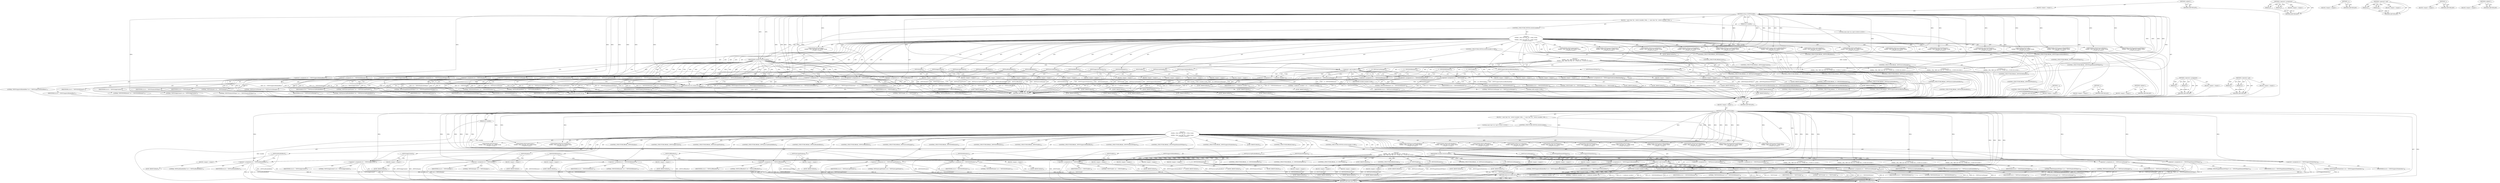 digraph "&lt;global&gt;" {
vulnerable_6 [label=<(METHOD,&lt;global&gt;)<SUB>1</SUB>>];
vulnerable_7 [label=<(BLOCK,&lt;empty&gt;,&lt;empty&gt;)<SUB>1</SUB>>];
vulnerable_8 [label=<(METHOD,string_of_NPNVariable)<SUB>1</SUB>>];
vulnerable_9 [label=<(PARAM,int variable)<SUB>1</SUB>>];
vulnerable_10 [label=<(BLOCK,{
  const char *str;

  switch (variable) {
#de...,{
  const char *str;

  switch (variable) {
#de...)<SUB>2</SUB>>];
vulnerable_11 [label="<(LOCAL,const char* str: char*)<SUB>3</SUB>>"];
vulnerable_12 [label=<(CONTROL_STRUCTURE,SWITCH,switch(variable))<SUB>5</SUB>>];
vulnerable_13 [label=<(IDENTIFIER,variable,switch(variable))<SUB>5</SUB>>];
vulnerable_14 [label="<(BLOCK,{
#define _(VAL) case VAL: str = #VAL; break;
	...,{
#define _(VAL) case VAL: str = #VAL; break;
	...)<SUB>5</SUB>>"];
vulnerable_15 [label=<(_,_(NPNVxDisplay))<SUB>7</SUB>>];
vulnerable_16 [label=<(BLOCK,&lt;empty&gt;,&lt;empty&gt;)>];
vulnerable_17 [label=<(JUMP_TARGET,default)<SUB>7</SUB>>];
vulnerable_18 [label="<(IDENTIFIER,NPNVxDisplay,{
#define _(VAL) case VAL: str = #VAL; break;
	...)<SUB>7</SUB>>"];
vulnerable_19 [label=<(&lt;operator&gt;.assignment,str = &quot;NPNVxDisplay&quot;)<SUB>7</SUB>>];
vulnerable_20 [label=<(IDENTIFIER,str,str = &quot;NPNVxDisplay&quot;)<SUB>7</SUB>>];
vulnerable_21 [label=<(LITERAL,&quot;NPNVxDisplay&quot;,str = &quot;NPNVxDisplay&quot;)<SUB>7</SUB>>];
vulnerable_22 [label=<(CONTROL_STRUCTURE,BREAK,_(NPNVxDisplay))<SUB>7</SUB>>];
vulnerable_23 [label=<(_,_(NPNVxtAppContext))<SUB>8</SUB>>];
vulnerable_24 [label=<(BLOCK,&lt;empty&gt;,&lt;empty&gt;)>];
vulnerable_25 [label=<(JUMP_TARGET,default)<SUB>8</SUB>>];
vulnerable_26 [label="<(IDENTIFIER,NPNVxtAppContext,{
#define _(VAL) case VAL: str = #VAL; break;
	...)<SUB>8</SUB>>"];
vulnerable_27 [label=<(&lt;operator&gt;.assignment,str = &quot;NPNVxtAppContext&quot;)<SUB>8</SUB>>];
vulnerable_28 [label=<(IDENTIFIER,str,str = &quot;NPNVxtAppContext&quot;)<SUB>8</SUB>>];
vulnerable_29 [label=<(LITERAL,&quot;NPNVxtAppContext&quot;,str = &quot;NPNVxtAppContext&quot;)<SUB>8</SUB>>];
vulnerable_30 [label=<(CONTROL_STRUCTURE,BREAK,_(NPNVxtAppContext))<SUB>8</SUB>>];
vulnerable_31 [label=<(_,_(NPNVnetscapeWindow))<SUB>9</SUB>>];
vulnerable_32 [label=<(BLOCK,&lt;empty&gt;,&lt;empty&gt;)>];
vulnerable_33 [label=<(JUMP_TARGET,default)<SUB>9</SUB>>];
vulnerable_34 [label="<(IDENTIFIER,NPNVnetscapeWindow,{
#define _(VAL) case VAL: str = #VAL; break;
	...)<SUB>9</SUB>>"];
vulnerable_35 [label=<(&lt;operator&gt;.assignment,str = &quot;NPNVnetscapeWindow&quot;)<SUB>9</SUB>>];
vulnerable_36 [label=<(IDENTIFIER,str,str = &quot;NPNVnetscapeWindow&quot;)<SUB>9</SUB>>];
vulnerable_37 [label=<(LITERAL,&quot;NPNVnetscapeWindow&quot;,str = &quot;NPNVnetscapeWindow&quot;)<SUB>9</SUB>>];
vulnerable_38 [label=<(CONTROL_STRUCTURE,BREAK,_(NPNVnetscapeWindow))<SUB>9</SUB>>];
vulnerable_39 [label=<(_,_(NPNVjavascriptEnabledBool))<SUB>10</SUB>>];
vulnerable_40 [label=<(BLOCK,&lt;empty&gt;,&lt;empty&gt;)>];
vulnerable_41 [label=<(JUMP_TARGET,default)<SUB>10</SUB>>];
vulnerable_42 [label="<(IDENTIFIER,NPNVjavascriptEnabledBool,{
#define _(VAL) case VAL: str = #VAL; break;
	...)<SUB>10</SUB>>"];
vulnerable_43 [label=<(&lt;operator&gt;.assignment,str = &quot;NPNVjavascriptEnabledBool&quot;)<SUB>10</SUB>>];
vulnerable_44 [label=<(IDENTIFIER,str,str = &quot;NPNVjavascriptEnabledBool&quot;)<SUB>10</SUB>>];
vulnerable_45 [label=<(LITERAL,&quot;NPNVjavascriptEnabledBool&quot;,str = &quot;NPNVjavascriptEnabledBool&quot;)<SUB>10</SUB>>];
vulnerable_46 [label=<(CONTROL_STRUCTURE,BREAK,_(NPNVjavascriptEnabledBool))<SUB>10</SUB>>];
vulnerable_47 [label=<(_,_(NPNVasdEnabledBool))<SUB>11</SUB>>];
vulnerable_48 [label=<(BLOCK,&lt;empty&gt;,&lt;empty&gt;)>];
vulnerable_49 [label=<(JUMP_TARGET,default)<SUB>11</SUB>>];
vulnerable_50 [label="<(IDENTIFIER,NPNVasdEnabledBool,{
#define _(VAL) case VAL: str = #VAL; break;
	...)<SUB>11</SUB>>"];
vulnerable_51 [label=<(&lt;operator&gt;.assignment,str = &quot;NPNVasdEnabledBool&quot;)<SUB>11</SUB>>];
vulnerable_52 [label=<(IDENTIFIER,str,str = &quot;NPNVasdEnabledBool&quot;)<SUB>11</SUB>>];
vulnerable_53 [label=<(LITERAL,&quot;NPNVasdEnabledBool&quot;,str = &quot;NPNVasdEnabledBool&quot;)<SUB>11</SUB>>];
vulnerable_54 [label=<(CONTROL_STRUCTURE,BREAK,_(NPNVasdEnabledBool))<SUB>11</SUB>>];
vulnerable_55 [label=<(_,_(NPNVisOfflineBool))<SUB>12</SUB>>];
vulnerable_56 [label=<(BLOCK,&lt;empty&gt;,&lt;empty&gt;)>];
vulnerable_57 [label=<(JUMP_TARGET,default)<SUB>12</SUB>>];
vulnerable_58 [label="<(IDENTIFIER,NPNVisOfflineBool,{
#define _(VAL) case VAL: str = #VAL; break;
	...)<SUB>12</SUB>>"];
vulnerable_59 [label=<(&lt;operator&gt;.assignment,str = &quot;NPNVisOfflineBool&quot;)<SUB>12</SUB>>];
vulnerable_60 [label=<(IDENTIFIER,str,str = &quot;NPNVisOfflineBool&quot;)<SUB>12</SUB>>];
vulnerable_61 [label=<(LITERAL,&quot;NPNVisOfflineBool&quot;,str = &quot;NPNVisOfflineBool&quot;)<SUB>12</SUB>>];
vulnerable_62 [label=<(CONTROL_STRUCTURE,BREAK,_(NPNVisOfflineBool))<SUB>12</SUB>>];
vulnerable_63 [label=<(_,_(NPNVserviceManager))<SUB>13</SUB>>];
vulnerable_64 [label=<(BLOCK,&lt;empty&gt;,&lt;empty&gt;)>];
vulnerable_65 [label=<(JUMP_TARGET,default)<SUB>13</SUB>>];
vulnerable_66 [label="<(IDENTIFIER,NPNVserviceManager,{
#define _(VAL) case VAL: str = #VAL; break;
	...)<SUB>13</SUB>>"];
vulnerable_67 [label=<(&lt;operator&gt;.assignment,str = &quot;NPNVserviceManager&quot;)<SUB>13</SUB>>];
vulnerable_68 [label=<(IDENTIFIER,str,str = &quot;NPNVserviceManager&quot;)<SUB>13</SUB>>];
vulnerable_69 [label=<(LITERAL,&quot;NPNVserviceManager&quot;,str = &quot;NPNVserviceManager&quot;)<SUB>13</SUB>>];
vulnerable_70 [label=<(CONTROL_STRUCTURE,BREAK,_(NPNVserviceManager))<SUB>13</SUB>>];
vulnerable_71 [label=<(_,_(NPNVDOMElement))<SUB>14</SUB>>];
vulnerable_72 [label=<(BLOCK,&lt;empty&gt;,&lt;empty&gt;)>];
vulnerable_73 [label=<(JUMP_TARGET,default)<SUB>14</SUB>>];
vulnerable_74 [label="<(IDENTIFIER,NPNVDOMElement,{
#define _(VAL) case VAL: str = #VAL; break;
	...)<SUB>14</SUB>>"];
vulnerable_75 [label=<(&lt;operator&gt;.assignment,str = &quot;NPNVDOMElement&quot;)<SUB>14</SUB>>];
vulnerable_76 [label=<(IDENTIFIER,str,str = &quot;NPNVDOMElement&quot;)<SUB>14</SUB>>];
vulnerable_77 [label=<(LITERAL,&quot;NPNVDOMElement&quot;,str = &quot;NPNVDOMElement&quot;)<SUB>14</SUB>>];
vulnerable_78 [label=<(CONTROL_STRUCTURE,BREAK,_(NPNVDOMElement))<SUB>14</SUB>>];
vulnerable_79 [label=<(_,_(NPNVDOMWindow))<SUB>15</SUB>>];
vulnerable_80 [label=<(BLOCK,&lt;empty&gt;,&lt;empty&gt;)>];
vulnerable_81 [label=<(JUMP_TARGET,default)<SUB>15</SUB>>];
vulnerable_82 [label="<(IDENTIFIER,NPNVDOMWindow,{
#define _(VAL) case VAL: str = #VAL; break;
	...)<SUB>15</SUB>>"];
vulnerable_83 [label=<(&lt;operator&gt;.assignment,str = &quot;NPNVDOMWindow&quot;)<SUB>15</SUB>>];
vulnerable_84 [label=<(IDENTIFIER,str,str = &quot;NPNVDOMWindow&quot;)<SUB>15</SUB>>];
vulnerable_85 [label=<(LITERAL,&quot;NPNVDOMWindow&quot;,str = &quot;NPNVDOMWindow&quot;)<SUB>15</SUB>>];
vulnerable_86 [label=<(CONTROL_STRUCTURE,BREAK,_(NPNVDOMWindow))<SUB>15</SUB>>];
vulnerable_87 [label=<(_,_(NPNVToolkit))<SUB>16</SUB>>];
vulnerable_88 [label=<(BLOCK,&lt;empty&gt;,&lt;empty&gt;)>];
vulnerable_89 [label=<(JUMP_TARGET,default)<SUB>16</SUB>>];
vulnerable_90 [label="<(IDENTIFIER,NPNVToolkit,{
#define _(VAL) case VAL: str = #VAL; break;
	...)<SUB>16</SUB>>"];
vulnerable_91 [label=<(&lt;operator&gt;.assignment,str = &quot;NPNVToolkit&quot;)<SUB>16</SUB>>];
vulnerable_92 [label=<(IDENTIFIER,str,str = &quot;NPNVToolkit&quot;)<SUB>16</SUB>>];
vulnerable_93 [label=<(LITERAL,&quot;NPNVToolkit&quot;,str = &quot;NPNVToolkit&quot;)<SUB>16</SUB>>];
vulnerable_94 [label=<(CONTROL_STRUCTURE,BREAK,_(NPNVToolkit))<SUB>16</SUB>>];
vulnerable_95 [label=<(_,_(NPNVSupportsXEmbedBool))<SUB>17</SUB>>];
vulnerable_96 [label=<(BLOCK,&lt;empty&gt;,&lt;empty&gt;)>];
vulnerable_97 [label=<(JUMP_TARGET,default)<SUB>17</SUB>>];
vulnerable_98 [label="<(IDENTIFIER,NPNVSupportsXEmbedBool,{
#define _(VAL) case VAL: str = #VAL; break;
	...)<SUB>17</SUB>>"];
vulnerable_99 [label=<(&lt;operator&gt;.assignment,str = &quot;NPNVSupportsXEmbedBool&quot;)<SUB>17</SUB>>];
vulnerable_100 [label=<(IDENTIFIER,str,str = &quot;NPNVSupportsXEmbedBool&quot;)<SUB>17</SUB>>];
vulnerable_101 [label=<(LITERAL,&quot;NPNVSupportsXEmbedBool&quot;,str = &quot;NPNVSupportsXEmbedBool&quot;)<SUB>17</SUB>>];
vulnerable_102 [label=<(CONTROL_STRUCTURE,BREAK,_(NPNVSupportsXEmbedBool))<SUB>17</SUB>>];
vulnerable_103 [label=<(_,_(NPNVWindowNPObject))<SUB>18</SUB>>];
vulnerable_104 [label=<(BLOCK,&lt;empty&gt;,&lt;empty&gt;)>];
vulnerable_105 [label=<(JUMP_TARGET,default)<SUB>18</SUB>>];
vulnerable_106 [label="<(IDENTIFIER,NPNVWindowNPObject,{
#define _(VAL) case VAL: str = #VAL; break;
	...)<SUB>18</SUB>>"];
vulnerable_107 [label=<(&lt;operator&gt;.assignment,str = &quot;NPNVWindowNPObject&quot;)<SUB>18</SUB>>];
vulnerable_108 [label=<(IDENTIFIER,str,str = &quot;NPNVWindowNPObject&quot;)<SUB>18</SUB>>];
vulnerable_109 [label=<(LITERAL,&quot;NPNVWindowNPObject&quot;,str = &quot;NPNVWindowNPObject&quot;)<SUB>18</SUB>>];
vulnerable_110 [label=<(CONTROL_STRUCTURE,BREAK,_(NPNVWindowNPObject))<SUB>18</SUB>>];
vulnerable_111 [label=<(_,_(NPNVPluginElementNPObject))<SUB>19</SUB>>];
vulnerable_112 [label=<(BLOCK,&lt;empty&gt;,&lt;empty&gt;)>];
vulnerable_113 [label=<(JUMP_TARGET,default)<SUB>19</SUB>>];
vulnerable_114 [label="<(IDENTIFIER,NPNVPluginElementNPObject,{
#define _(VAL) case VAL: str = #VAL; break;
	...)<SUB>19</SUB>>"];
vulnerable_115 [label=<(&lt;operator&gt;.assignment,str = &quot;NPNVPluginElementNPObject&quot;)<SUB>19</SUB>>];
vulnerable_116 [label=<(IDENTIFIER,str,str = &quot;NPNVPluginElementNPObject&quot;)<SUB>19</SUB>>];
vulnerable_117 [label=<(LITERAL,&quot;NPNVPluginElementNPObject&quot;,str = &quot;NPNVPluginElementNPObject&quot;)<SUB>19</SUB>>];
vulnerable_118 [label=<(CONTROL_STRUCTURE,BREAK,_(NPNVPluginElementNPObject))<SUB>19</SUB>>];
vulnerable_119 [label=<(_,_(NPNVSupportsWindowless))<SUB>20</SUB>>];
vulnerable_120 [label=<(BLOCK,&lt;empty&gt;,&lt;empty&gt;)>];
vulnerable_121 [label=<(JUMP_TARGET,default)<SUB>20</SUB>>];
vulnerable_122 [label="<(IDENTIFIER,NPNVSupportsWindowless,{
#define _(VAL) case VAL: str = #VAL; break;
	...)<SUB>20</SUB>>"];
vulnerable_123 [label=<(&lt;operator&gt;.assignment,str = &quot;NPNVSupportsWindowless&quot;)<SUB>20</SUB>>];
vulnerable_124 [label=<(IDENTIFIER,str,str = &quot;NPNVSupportsWindowless&quot;)<SUB>20</SUB>>];
vulnerable_125 [label=<(LITERAL,&quot;NPNVSupportsWindowless&quot;,str = &quot;NPNVSupportsWindowless&quot;)<SUB>20</SUB>>];
vulnerable_126 [label=<(CONTROL_STRUCTURE,BREAK,_(NPNVSupportsWindowless))<SUB>20</SUB>>];
vulnerable_127 [label=<(JUMP_TARGET,default)<SUB>22</SUB>>];
vulnerable_128 [label=<(CONTROL_STRUCTURE,SWITCH,switch(variable &amp; 0xff))<SUB>23</SUB>>];
vulnerable_129 [label=<(&lt;operator&gt;.and,variable &amp; 0xff)<SUB>23</SUB>>];
vulnerable_130 [label=<(IDENTIFIER,variable,variable &amp; 0xff)<SUB>23</SUB>>];
vulnerable_131 [label=<(LITERAL,0xff,variable &amp; 0xff)<SUB>23</SUB>>];
vulnerable_132 [label="<(BLOCK,{
#define _(VAL, VAR) case VAL: str = #VAR; bre...,{
#define _(VAL, VAR) case VAL: str = #VAR; bre...)<SUB>23</SUB>>"];
vulnerable_133 [label=<(_,_(10, NPNVserviceManager))<SUB>25</SUB>>];
vulnerable_134 [label=<(BLOCK,&lt;empty&gt;,&lt;empty&gt;)>];
vulnerable_135 [label=<(JUMP_TARGET,default)<SUB>25</SUB>>];
vulnerable_136 [label="<(LITERAL,10,{
#define _(VAL, VAR) case VAL: str = #VAR; bre...)<SUB>25</SUB>>"];
vulnerable_137 [label=<(&lt;operator&gt;.assignment,str = &quot;NPNVserviceManager&quot;)<SUB>25</SUB>>];
vulnerable_138 [label=<(IDENTIFIER,str,str = &quot;NPNVserviceManager&quot;)<SUB>25</SUB>>];
vulnerable_139 [label=<(LITERAL,&quot;NPNVserviceManager&quot;,str = &quot;NPNVserviceManager&quot;)<SUB>25</SUB>>];
vulnerable_140 [label=<(CONTROL_STRUCTURE,BREAK,_(10, NPNVserviceManager);)<SUB>25</SUB>>];
vulnerable_141 [label=<(_,_(11, NPNVDOMElement))<SUB>26</SUB>>];
vulnerable_142 [label=<(BLOCK,&lt;empty&gt;,&lt;empty&gt;)>];
vulnerable_143 [label=<(JUMP_TARGET,default)<SUB>26</SUB>>];
vulnerable_144 [label="<(LITERAL,11,{
#define _(VAL, VAR) case VAL: str = #VAR; bre...)<SUB>26</SUB>>"];
vulnerable_145 [label=<(&lt;operator&gt;.assignment,str = &quot;NPNVDOMElement&quot;)<SUB>26</SUB>>];
vulnerable_146 [label=<(IDENTIFIER,str,str = &quot;NPNVDOMElement&quot;)<SUB>26</SUB>>];
vulnerable_147 [label=<(LITERAL,&quot;NPNVDOMElement&quot;,str = &quot;NPNVDOMElement&quot;)<SUB>26</SUB>>];
vulnerable_148 [label=<(CONTROL_STRUCTURE,BREAK,_(11, NPNVDOMElement);)<SUB>26</SUB>>];
vulnerable_149 [label=<(_,_(12, NPNVDOMWindow))<SUB>27</SUB>>];
vulnerable_150 [label=<(BLOCK,&lt;empty&gt;,&lt;empty&gt;)>];
vulnerable_151 [label=<(JUMP_TARGET,default)<SUB>27</SUB>>];
vulnerable_152 [label="<(LITERAL,12,{
#define _(VAL, VAR) case VAL: str = #VAR; bre...)<SUB>27</SUB>>"];
vulnerable_153 [label=<(&lt;operator&gt;.assignment,str = &quot;NPNVDOMWindow&quot;)<SUB>27</SUB>>];
vulnerable_154 [label=<(IDENTIFIER,str,str = &quot;NPNVDOMWindow&quot;)<SUB>27</SUB>>];
vulnerable_155 [label=<(LITERAL,&quot;NPNVDOMWindow&quot;,str = &quot;NPNVDOMWindow&quot;)<SUB>27</SUB>>];
vulnerable_156 [label=<(CONTROL_STRUCTURE,BREAK,_(12, NPNVDOMWindow);)<SUB>27</SUB>>];
vulnerable_157 [label=<(_,_(13, NPNVToolkit))<SUB>28</SUB>>];
vulnerable_158 [label=<(BLOCK,&lt;empty&gt;,&lt;empty&gt;)>];
vulnerable_159 [label=<(JUMP_TARGET,default)<SUB>28</SUB>>];
vulnerable_160 [label="<(LITERAL,13,{
#define _(VAL, VAR) case VAL: str = #VAR; bre...)<SUB>28</SUB>>"];
vulnerable_161 [label=<(&lt;operator&gt;.assignment,str = &quot;NPNVToolkit&quot;)<SUB>28</SUB>>];
vulnerable_162 [label=<(IDENTIFIER,str,str = &quot;NPNVToolkit&quot;)<SUB>28</SUB>>];
vulnerable_163 [label=<(LITERAL,&quot;NPNVToolkit&quot;,str = &quot;NPNVToolkit&quot;)<SUB>28</SUB>>];
vulnerable_164 [label=<(CONTROL_STRUCTURE,BREAK,_(13, NPNVToolkit);)<SUB>28</SUB>>];
vulnerable_165 [label=<(JUMP_TARGET,default)<SUB>30</SUB>>];
vulnerable_166 [label=<(&lt;operator&gt;.assignment,str = &quot;&lt;unknown variable&gt;&quot;)<SUB>31</SUB>>];
vulnerable_167 [label=<(IDENTIFIER,str,str = &quot;&lt;unknown variable&gt;&quot;)<SUB>31</SUB>>];
vulnerable_168 [label=<(LITERAL,&quot;&lt;unknown variable&gt;&quot;,str = &quot;&lt;unknown variable&gt;&quot;)<SUB>31</SUB>>];
vulnerable_169 [label=<(CONTROL_STRUCTURE,BREAK,break;)<SUB>32</SUB>>];
vulnerable_170 [label=<(CONTROL_STRUCTURE,BREAK,break;)<SUB>34</SUB>>];
vulnerable_171 [label=<(RETURN,return str;,return str;)<SUB>37</SUB>>];
vulnerable_172 [label=<(IDENTIFIER,str,return str;)<SUB>37</SUB>>];
vulnerable_173 [label=<(METHOD_RETURN,const char*)<SUB>1</SUB>>];
vulnerable_175 [label=<(METHOD_RETURN,ANY)<SUB>1</SUB>>];
vulnerable_215 [label=<(METHOD,&lt;operator&gt;.assignment)>];
vulnerable_216 [label=<(PARAM,p1)>];
vulnerable_217 [label=<(PARAM,p2)>];
vulnerable_218 [label=<(BLOCK,&lt;empty&gt;,&lt;empty&gt;)>];
vulnerable_219 [label=<(METHOD_RETURN,ANY)>];
vulnerable_225 [label=<(METHOD,_)<SUB>24</SUB>>];
vulnerable_226 [label=<(BLOCK,&lt;empty&gt;,&lt;empty&gt;)>];
vulnerable_227 [label=<(METHOD_RETURN,ANY)>];
vulnerable_220 [label=<(METHOD,&lt;operator&gt;.and)>];
vulnerable_221 [label=<(PARAM,p1)>];
vulnerable_222 [label=<(PARAM,p2)>];
vulnerable_223 [label=<(BLOCK,&lt;empty&gt;,&lt;empty&gt;)>];
vulnerable_224 [label=<(METHOD_RETURN,ANY)>];
vulnerable_212 [label=<(METHOD,_)<SUB>6</SUB>>];
vulnerable_213 [label=<(BLOCK,&lt;empty&gt;,&lt;empty&gt;)>];
vulnerable_214 [label=<(METHOD_RETURN,ANY)>];
vulnerable_206 [label=<(METHOD,&lt;global&gt;)<SUB>1</SUB>>];
vulnerable_207 [label=<(BLOCK,&lt;empty&gt;,&lt;empty&gt;)>];
vulnerable_208 [label=<(METHOD_RETURN,ANY)>];
fixed_6 [label=<(METHOD,&lt;global&gt;)<SUB>1</SUB>>];
fixed_7 [label=<(BLOCK,&lt;empty&gt;,&lt;empty&gt;)<SUB>1</SUB>>];
fixed_8 [label=<(METHOD,string_of_NPNVariable)<SUB>1</SUB>>];
fixed_9 [label=<(PARAM,int variable)<SUB>1</SUB>>];
fixed_10 [label=<(BLOCK,{
  const char *str;

  switch (variable) {
#de...,{
  const char *str;

  switch (variable) {
#de...)<SUB>2</SUB>>];
fixed_11 [label="<(LOCAL,const char* str: char*)<SUB>3</SUB>>"];
fixed_12 [label=<(CONTROL_STRUCTURE,SWITCH,switch(variable))<SUB>5</SUB>>];
fixed_13 [label=<(IDENTIFIER,variable,switch(variable))<SUB>5</SUB>>];
fixed_14 [label="<(BLOCK,{
#define _(VAL) case VAL: str = #VAL; break;
	...,{
#define _(VAL) case VAL: str = #VAL; break;
	...)<SUB>5</SUB>>"];
fixed_15 [label=<(_,_(NPNVxDisplay))<SUB>7</SUB>>];
fixed_16 [label=<(BLOCK,&lt;empty&gt;,&lt;empty&gt;)>];
fixed_17 [label=<(JUMP_TARGET,default)<SUB>7</SUB>>];
fixed_18 [label="<(IDENTIFIER,NPNVxDisplay,{
#define _(VAL) case VAL: str = #VAL; break;
	...)<SUB>7</SUB>>"];
fixed_19 [label=<(&lt;operator&gt;.assignment,str = &quot;NPNVxDisplay&quot;)<SUB>7</SUB>>];
fixed_20 [label=<(IDENTIFIER,str,str = &quot;NPNVxDisplay&quot;)<SUB>7</SUB>>];
fixed_21 [label=<(LITERAL,&quot;NPNVxDisplay&quot;,str = &quot;NPNVxDisplay&quot;)<SUB>7</SUB>>];
fixed_22 [label=<(CONTROL_STRUCTURE,BREAK,_(NPNVxDisplay))<SUB>7</SUB>>];
fixed_23 [label=<(_,_(NPNVxtAppContext))<SUB>8</SUB>>];
fixed_24 [label=<(BLOCK,&lt;empty&gt;,&lt;empty&gt;)>];
fixed_25 [label=<(JUMP_TARGET,default)<SUB>8</SUB>>];
fixed_26 [label="<(IDENTIFIER,NPNVxtAppContext,{
#define _(VAL) case VAL: str = #VAL; break;
	...)<SUB>8</SUB>>"];
fixed_27 [label=<(&lt;operator&gt;.assignment,str = &quot;NPNVxtAppContext&quot;)<SUB>8</SUB>>];
fixed_28 [label=<(IDENTIFIER,str,str = &quot;NPNVxtAppContext&quot;)<SUB>8</SUB>>];
fixed_29 [label=<(LITERAL,&quot;NPNVxtAppContext&quot;,str = &quot;NPNVxtAppContext&quot;)<SUB>8</SUB>>];
fixed_30 [label=<(CONTROL_STRUCTURE,BREAK,_(NPNVxtAppContext))<SUB>8</SUB>>];
fixed_31 [label=<(_,_(NPNVnetscapeWindow))<SUB>9</SUB>>];
fixed_32 [label=<(BLOCK,&lt;empty&gt;,&lt;empty&gt;)>];
fixed_33 [label=<(JUMP_TARGET,default)<SUB>9</SUB>>];
fixed_34 [label="<(IDENTIFIER,NPNVnetscapeWindow,{
#define _(VAL) case VAL: str = #VAL; break;
	...)<SUB>9</SUB>>"];
fixed_35 [label=<(&lt;operator&gt;.assignment,str = &quot;NPNVnetscapeWindow&quot;)<SUB>9</SUB>>];
fixed_36 [label=<(IDENTIFIER,str,str = &quot;NPNVnetscapeWindow&quot;)<SUB>9</SUB>>];
fixed_37 [label=<(LITERAL,&quot;NPNVnetscapeWindow&quot;,str = &quot;NPNVnetscapeWindow&quot;)<SUB>9</SUB>>];
fixed_38 [label=<(CONTROL_STRUCTURE,BREAK,_(NPNVnetscapeWindow))<SUB>9</SUB>>];
fixed_39 [label=<(_,_(NPNVjavascriptEnabledBool))<SUB>10</SUB>>];
fixed_40 [label=<(BLOCK,&lt;empty&gt;,&lt;empty&gt;)>];
fixed_41 [label=<(JUMP_TARGET,default)<SUB>10</SUB>>];
fixed_42 [label="<(IDENTIFIER,NPNVjavascriptEnabledBool,{
#define _(VAL) case VAL: str = #VAL; break;
	...)<SUB>10</SUB>>"];
fixed_43 [label=<(&lt;operator&gt;.assignment,str = &quot;NPNVjavascriptEnabledBool&quot;)<SUB>10</SUB>>];
fixed_44 [label=<(IDENTIFIER,str,str = &quot;NPNVjavascriptEnabledBool&quot;)<SUB>10</SUB>>];
fixed_45 [label=<(LITERAL,&quot;NPNVjavascriptEnabledBool&quot;,str = &quot;NPNVjavascriptEnabledBool&quot;)<SUB>10</SUB>>];
fixed_46 [label=<(CONTROL_STRUCTURE,BREAK,_(NPNVjavascriptEnabledBool))<SUB>10</SUB>>];
fixed_47 [label=<(_,_(NPNVasdEnabledBool))<SUB>11</SUB>>];
fixed_48 [label=<(BLOCK,&lt;empty&gt;,&lt;empty&gt;)>];
fixed_49 [label=<(JUMP_TARGET,default)<SUB>11</SUB>>];
fixed_50 [label="<(IDENTIFIER,NPNVasdEnabledBool,{
#define _(VAL) case VAL: str = #VAL; break;
	...)<SUB>11</SUB>>"];
fixed_51 [label=<(&lt;operator&gt;.assignment,str = &quot;NPNVasdEnabledBool&quot;)<SUB>11</SUB>>];
fixed_52 [label=<(IDENTIFIER,str,str = &quot;NPNVasdEnabledBool&quot;)<SUB>11</SUB>>];
fixed_53 [label=<(LITERAL,&quot;NPNVasdEnabledBool&quot;,str = &quot;NPNVasdEnabledBool&quot;)<SUB>11</SUB>>];
fixed_54 [label=<(CONTROL_STRUCTURE,BREAK,_(NPNVasdEnabledBool))<SUB>11</SUB>>];
fixed_55 [label=<(_,_(NPNVisOfflineBool))<SUB>12</SUB>>];
fixed_56 [label=<(BLOCK,&lt;empty&gt;,&lt;empty&gt;)>];
fixed_57 [label=<(JUMP_TARGET,default)<SUB>12</SUB>>];
fixed_58 [label="<(IDENTIFIER,NPNVisOfflineBool,{
#define _(VAL) case VAL: str = #VAL; break;
	...)<SUB>12</SUB>>"];
fixed_59 [label=<(&lt;operator&gt;.assignment,str = &quot;NPNVisOfflineBool&quot;)<SUB>12</SUB>>];
fixed_60 [label=<(IDENTIFIER,str,str = &quot;NPNVisOfflineBool&quot;)<SUB>12</SUB>>];
fixed_61 [label=<(LITERAL,&quot;NPNVisOfflineBool&quot;,str = &quot;NPNVisOfflineBool&quot;)<SUB>12</SUB>>];
fixed_62 [label=<(CONTROL_STRUCTURE,BREAK,_(NPNVisOfflineBool))<SUB>12</SUB>>];
fixed_63 [label=<(_,_(NPNVserviceManager))<SUB>13</SUB>>];
fixed_64 [label=<(BLOCK,&lt;empty&gt;,&lt;empty&gt;)>];
fixed_65 [label=<(JUMP_TARGET,default)<SUB>13</SUB>>];
fixed_66 [label="<(IDENTIFIER,NPNVserviceManager,{
#define _(VAL) case VAL: str = #VAL; break;
	...)<SUB>13</SUB>>"];
fixed_67 [label=<(&lt;operator&gt;.assignment,str = &quot;NPNVserviceManager&quot;)<SUB>13</SUB>>];
fixed_68 [label=<(IDENTIFIER,str,str = &quot;NPNVserviceManager&quot;)<SUB>13</SUB>>];
fixed_69 [label=<(LITERAL,&quot;NPNVserviceManager&quot;,str = &quot;NPNVserviceManager&quot;)<SUB>13</SUB>>];
fixed_70 [label=<(CONTROL_STRUCTURE,BREAK,_(NPNVserviceManager))<SUB>13</SUB>>];
fixed_71 [label=<(_,_(NPNVDOMElement))<SUB>14</SUB>>];
fixed_72 [label=<(BLOCK,&lt;empty&gt;,&lt;empty&gt;)>];
fixed_73 [label=<(JUMP_TARGET,default)<SUB>14</SUB>>];
fixed_74 [label="<(IDENTIFIER,NPNVDOMElement,{
#define _(VAL) case VAL: str = #VAL; break;
	...)<SUB>14</SUB>>"];
fixed_75 [label=<(&lt;operator&gt;.assignment,str = &quot;NPNVDOMElement&quot;)<SUB>14</SUB>>];
fixed_76 [label=<(IDENTIFIER,str,str = &quot;NPNVDOMElement&quot;)<SUB>14</SUB>>];
fixed_77 [label=<(LITERAL,&quot;NPNVDOMElement&quot;,str = &quot;NPNVDOMElement&quot;)<SUB>14</SUB>>];
fixed_78 [label=<(CONTROL_STRUCTURE,BREAK,_(NPNVDOMElement))<SUB>14</SUB>>];
fixed_79 [label=<(_,_(NPNVDOMWindow))<SUB>15</SUB>>];
fixed_80 [label=<(BLOCK,&lt;empty&gt;,&lt;empty&gt;)>];
fixed_81 [label=<(JUMP_TARGET,default)<SUB>15</SUB>>];
fixed_82 [label="<(IDENTIFIER,NPNVDOMWindow,{
#define _(VAL) case VAL: str = #VAL; break;
	...)<SUB>15</SUB>>"];
fixed_83 [label=<(&lt;operator&gt;.assignment,str = &quot;NPNVDOMWindow&quot;)<SUB>15</SUB>>];
fixed_84 [label=<(IDENTIFIER,str,str = &quot;NPNVDOMWindow&quot;)<SUB>15</SUB>>];
fixed_85 [label=<(LITERAL,&quot;NPNVDOMWindow&quot;,str = &quot;NPNVDOMWindow&quot;)<SUB>15</SUB>>];
fixed_86 [label=<(CONTROL_STRUCTURE,BREAK,_(NPNVDOMWindow))<SUB>15</SUB>>];
fixed_87 [label=<(_,_(NPNVToolkit))<SUB>16</SUB>>];
fixed_88 [label=<(BLOCK,&lt;empty&gt;,&lt;empty&gt;)>];
fixed_89 [label=<(JUMP_TARGET,default)<SUB>16</SUB>>];
fixed_90 [label="<(IDENTIFIER,NPNVToolkit,{
#define _(VAL) case VAL: str = #VAL; break;
	...)<SUB>16</SUB>>"];
fixed_91 [label=<(&lt;operator&gt;.assignment,str = &quot;NPNVToolkit&quot;)<SUB>16</SUB>>];
fixed_92 [label=<(IDENTIFIER,str,str = &quot;NPNVToolkit&quot;)<SUB>16</SUB>>];
fixed_93 [label=<(LITERAL,&quot;NPNVToolkit&quot;,str = &quot;NPNVToolkit&quot;)<SUB>16</SUB>>];
fixed_94 [label=<(CONTROL_STRUCTURE,BREAK,_(NPNVToolkit))<SUB>16</SUB>>];
fixed_95 [label=<(_,_(NPNVSupportsXEmbedBool))<SUB>17</SUB>>];
fixed_96 [label=<(BLOCK,&lt;empty&gt;,&lt;empty&gt;)>];
fixed_97 [label=<(JUMP_TARGET,default)<SUB>17</SUB>>];
fixed_98 [label="<(IDENTIFIER,NPNVSupportsXEmbedBool,{
#define _(VAL) case VAL: str = #VAL; break;
	...)<SUB>17</SUB>>"];
fixed_99 [label=<(&lt;operator&gt;.assignment,str = &quot;NPNVSupportsXEmbedBool&quot;)<SUB>17</SUB>>];
fixed_100 [label=<(IDENTIFIER,str,str = &quot;NPNVSupportsXEmbedBool&quot;)<SUB>17</SUB>>];
fixed_101 [label=<(LITERAL,&quot;NPNVSupportsXEmbedBool&quot;,str = &quot;NPNVSupportsXEmbedBool&quot;)<SUB>17</SUB>>];
fixed_102 [label=<(CONTROL_STRUCTURE,BREAK,_(NPNVSupportsXEmbedBool))<SUB>17</SUB>>];
fixed_103 [label=<(_,_(NPNVWindowNPObject))<SUB>18</SUB>>];
fixed_104 [label=<(BLOCK,&lt;empty&gt;,&lt;empty&gt;)>];
fixed_105 [label=<(JUMP_TARGET,default)<SUB>18</SUB>>];
fixed_106 [label="<(IDENTIFIER,NPNVWindowNPObject,{
#define _(VAL) case VAL: str = #VAL; break;
	...)<SUB>18</SUB>>"];
fixed_107 [label=<(&lt;operator&gt;.assignment,str = &quot;NPNVWindowNPObject&quot;)<SUB>18</SUB>>];
fixed_108 [label=<(IDENTIFIER,str,str = &quot;NPNVWindowNPObject&quot;)<SUB>18</SUB>>];
fixed_109 [label=<(LITERAL,&quot;NPNVWindowNPObject&quot;,str = &quot;NPNVWindowNPObject&quot;)<SUB>18</SUB>>];
fixed_110 [label=<(CONTROL_STRUCTURE,BREAK,_(NPNVWindowNPObject))<SUB>18</SUB>>];
fixed_111 [label=<(_,_(NPNVPluginElementNPObject))<SUB>19</SUB>>];
fixed_112 [label=<(BLOCK,&lt;empty&gt;,&lt;empty&gt;)>];
fixed_113 [label=<(JUMP_TARGET,default)<SUB>19</SUB>>];
fixed_114 [label="<(IDENTIFIER,NPNVPluginElementNPObject,{
#define _(VAL) case VAL: str = #VAL; break;
	...)<SUB>19</SUB>>"];
fixed_115 [label=<(&lt;operator&gt;.assignment,str = &quot;NPNVPluginElementNPObject&quot;)<SUB>19</SUB>>];
fixed_116 [label=<(IDENTIFIER,str,str = &quot;NPNVPluginElementNPObject&quot;)<SUB>19</SUB>>];
fixed_117 [label=<(LITERAL,&quot;NPNVPluginElementNPObject&quot;,str = &quot;NPNVPluginElementNPObject&quot;)<SUB>19</SUB>>];
fixed_118 [label=<(CONTROL_STRUCTURE,BREAK,_(NPNVPluginElementNPObject))<SUB>19</SUB>>];
fixed_119 [label=<(_,_(NPNVSupportsWindowless))<SUB>20</SUB>>];
fixed_120 [label=<(BLOCK,&lt;empty&gt;,&lt;empty&gt;)>];
fixed_121 [label=<(JUMP_TARGET,default)<SUB>20</SUB>>];
fixed_122 [label="<(IDENTIFIER,NPNVSupportsWindowless,{
#define _(VAL) case VAL: str = #VAL; break;
	...)<SUB>20</SUB>>"];
fixed_123 [label=<(&lt;operator&gt;.assignment,str = &quot;NPNVSupportsWindowless&quot;)<SUB>20</SUB>>];
fixed_124 [label=<(IDENTIFIER,str,str = &quot;NPNVSupportsWindowless&quot;)<SUB>20</SUB>>];
fixed_125 [label=<(LITERAL,&quot;NPNVSupportsWindowless&quot;,str = &quot;NPNVSupportsWindowless&quot;)<SUB>20</SUB>>];
fixed_126 [label=<(CONTROL_STRUCTURE,BREAK,_(NPNVSupportsWindowless))<SUB>20</SUB>>];
fixed_127 [label=<(_,_(NPNVprivateModeBool))<SUB>21</SUB>>];
fixed_128 [label=<(BLOCK,&lt;empty&gt;,&lt;empty&gt;)>];
fixed_129 [label=<(JUMP_TARGET,default)<SUB>21</SUB>>];
fixed_130 [label="<(IDENTIFIER,NPNVprivateModeBool,{
#define _(VAL) case VAL: str = #VAL; break;
	...)<SUB>21</SUB>>"];
fixed_131 [label=<(&lt;operator&gt;.assignment,str = &quot;NPNVprivateModeBool&quot;)<SUB>21</SUB>>];
fixed_132 [label=<(IDENTIFIER,str,str = &quot;NPNVprivateModeBool&quot;)<SUB>21</SUB>>];
fixed_133 [label=<(LITERAL,&quot;NPNVprivateModeBool&quot;,str = &quot;NPNVprivateModeBool&quot;)<SUB>21</SUB>>];
fixed_134 [label=<(CONTROL_STRUCTURE,BREAK,_(NPNVprivateModeBool))<SUB>21</SUB>>];
fixed_135 [label=<(_,_(NPNVsupportsAdvancedKeyHandling))<SUB>22</SUB>>];
fixed_136 [label=<(BLOCK,&lt;empty&gt;,&lt;empty&gt;)>];
fixed_137 [label=<(JUMP_TARGET,default)<SUB>22</SUB>>];
fixed_138 [label="<(IDENTIFIER,NPNVsupportsAdvancedKeyHandling,{
#define _(VAL) case VAL: str = #VAL; break;
	...)<SUB>22</SUB>>"];
fixed_139 [label=<(&lt;operator&gt;.assignment,str = &quot;NPNVsupportsAdvancedKeyHandling&quot;)<SUB>22</SUB>>];
fixed_140 [label=<(IDENTIFIER,str,str = &quot;NPNVsupportsAdvancedKeyHandling&quot;)<SUB>22</SUB>>];
fixed_141 [label=<(LITERAL,&quot;NPNVsupportsAdvancedKeyHandling&quot;,str = &quot;NPNVsupportsAdvancedKeyHandling&quot;)<SUB>22</SUB>>];
fixed_142 [label=<(CONTROL_STRUCTURE,BREAK,_(NPNVsupportsAdvancedKeyHandling))<SUB>22</SUB>>];
fixed_143 [label=<(JUMP_TARGET,default)<SUB>24</SUB>>];
fixed_144 [label=<(CONTROL_STRUCTURE,SWITCH,switch(variable &amp; 0xff))<SUB>25</SUB>>];
fixed_145 [label=<(&lt;operator&gt;.and,variable &amp; 0xff)<SUB>25</SUB>>];
fixed_146 [label=<(IDENTIFIER,variable,variable &amp; 0xff)<SUB>25</SUB>>];
fixed_147 [label=<(LITERAL,0xff,variable &amp; 0xff)<SUB>25</SUB>>];
fixed_148 [label="<(BLOCK,{
#define _(VAL, VAR) case VAL: str = #VAR; bre...,{
#define _(VAL, VAR) case VAL: str = #VAR; bre...)<SUB>25</SUB>>"];
fixed_149 [label=<(_,_(10, NPNVserviceManager))<SUB>27</SUB>>];
fixed_150 [label=<(BLOCK,&lt;empty&gt;,&lt;empty&gt;)>];
fixed_151 [label=<(JUMP_TARGET,default)<SUB>27</SUB>>];
fixed_152 [label="<(LITERAL,10,{
#define _(VAL, VAR) case VAL: str = #VAR; bre...)<SUB>27</SUB>>"];
fixed_153 [label=<(&lt;operator&gt;.assignment,str = &quot;NPNVserviceManager&quot;)<SUB>27</SUB>>];
fixed_154 [label=<(IDENTIFIER,str,str = &quot;NPNVserviceManager&quot;)<SUB>27</SUB>>];
fixed_155 [label=<(LITERAL,&quot;NPNVserviceManager&quot;,str = &quot;NPNVserviceManager&quot;)<SUB>27</SUB>>];
fixed_156 [label=<(CONTROL_STRUCTURE,BREAK,_(10, NPNVserviceManager);)<SUB>27</SUB>>];
fixed_157 [label=<(_,_(11, NPNVDOMElement))<SUB>28</SUB>>];
fixed_158 [label=<(BLOCK,&lt;empty&gt;,&lt;empty&gt;)>];
fixed_159 [label=<(JUMP_TARGET,default)<SUB>28</SUB>>];
fixed_160 [label="<(LITERAL,11,{
#define _(VAL, VAR) case VAL: str = #VAR; bre...)<SUB>28</SUB>>"];
fixed_161 [label=<(&lt;operator&gt;.assignment,str = &quot;NPNVDOMElement&quot;)<SUB>28</SUB>>];
fixed_162 [label=<(IDENTIFIER,str,str = &quot;NPNVDOMElement&quot;)<SUB>28</SUB>>];
fixed_163 [label=<(LITERAL,&quot;NPNVDOMElement&quot;,str = &quot;NPNVDOMElement&quot;)<SUB>28</SUB>>];
fixed_164 [label=<(CONTROL_STRUCTURE,BREAK,_(11, NPNVDOMElement);)<SUB>28</SUB>>];
fixed_165 [label=<(_,_(12, NPNVDOMWindow))<SUB>29</SUB>>];
fixed_166 [label=<(BLOCK,&lt;empty&gt;,&lt;empty&gt;)>];
fixed_167 [label=<(JUMP_TARGET,default)<SUB>29</SUB>>];
fixed_168 [label="<(LITERAL,12,{
#define _(VAL, VAR) case VAL: str = #VAR; bre...)<SUB>29</SUB>>"];
fixed_169 [label=<(&lt;operator&gt;.assignment,str = &quot;NPNVDOMWindow&quot;)<SUB>29</SUB>>];
fixed_170 [label=<(IDENTIFIER,str,str = &quot;NPNVDOMWindow&quot;)<SUB>29</SUB>>];
fixed_171 [label=<(LITERAL,&quot;NPNVDOMWindow&quot;,str = &quot;NPNVDOMWindow&quot;)<SUB>29</SUB>>];
fixed_172 [label=<(CONTROL_STRUCTURE,BREAK,_(12, NPNVDOMWindow);)<SUB>29</SUB>>];
fixed_173 [label=<(_,_(13, NPNVToolkit))<SUB>30</SUB>>];
fixed_174 [label=<(BLOCK,&lt;empty&gt;,&lt;empty&gt;)>];
fixed_175 [label=<(JUMP_TARGET,default)<SUB>30</SUB>>];
fixed_176 [label="<(LITERAL,13,{
#define _(VAL, VAR) case VAL: str = #VAR; bre...)<SUB>30</SUB>>"];
fixed_177 [label=<(&lt;operator&gt;.assignment,str = &quot;NPNVToolkit&quot;)<SUB>30</SUB>>];
fixed_178 [label=<(IDENTIFIER,str,str = &quot;NPNVToolkit&quot;)<SUB>30</SUB>>];
fixed_179 [label=<(LITERAL,&quot;NPNVToolkit&quot;,str = &quot;NPNVToolkit&quot;)<SUB>30</SUB>>];
fixed_180 [label=<(CONTROL_STRUCTURE,BREAK,_(13, NPNVToolkit);)<SUB>30</SUB>>];
fixed_181 [label=<(JUMP_TARGET,default)<SUB>32</SUB>>];
fixed_182 [label=<(&lt;operator&gt;.assignment,str = &quot;&lt;unknown variable&gt;&quot;)<SUB>33</SUB>>];
fixed_183 [label=<(IDENTIFIER,str,str = &quot;&lt;unknown variable&gt;&quot;)<SUB>33</SUB>>];
fixed_184 [label=<(LITERAL,&quot;&lt;unknown variable&gt;&quot;,str = &quot;&lt;unknown variable&gt;&quot;)<SUB>33</SUB>>];
fixed_185 [label=<(CONTROL_STRUCTURE,BREAK,break;)<SUB>34</SUB>>];
fixed_186 [label=<(CONTROL_STRUCTURE,BREAK,break;)<SUB>36</SUB>>];
fixed_187 [label=<(RETURN,return str;,return str;)<SUB>39</SUB>>];
fixed_188 [label=<(IDENTIFIER,str,return str;)<SUB>39</SUB>>];
fixed_189 [label=<(METHOD_RETURN,const char*)<SUB>1</SUB>>];
fixed_191 [label=<(METHOD_RETURN,ANY)<SUB>1</SUB>>];
fixed_235 [label=<(METHOD,&lt;operator&gt;.assignment)>];
fixed_236 [label=<(PARAM,p1)>];
fixed_237 [label=<(PARAM,p2)>];
fixed_238 [label=<(BLOCK,&lt;empty&gt;,&lt;empty&gt;)>];
fixed_239 [label=<(METHOD_RETURN,ANY)>];
fixed_245 [label=<(METHOD,_)<SUB>26</SUB>>];
fixed_246 [label=<(BLOCK,&lt;empty&gt;,&lt;empty&gt;)>];
fixed_247 [label=<(METHOD_RETURN,ANY)>];
fixed_240 [label=<(METHOD,&lt;operator&gt;.and)>];
fixed_241 [label=<(PARAM,p1)>];
fixed_242 [label=<(PARAM,p2)>];
fixed_243 [label=<(BLOCK,&lt;empty&gt;,&lt;empty&gt;)>];
fixed_244 [label=<(METHOD_RETURN,ANY)>];
fixed_232 [label=<(METHOD,_)<SUB>6</SUB>>];
fixed_233 [label=<(BLOCK,&lt;empty&gt;,&lt;empty&gt;)>];
fixed_234 [label=<(METHOD_RETURN,ANY)>];
fixed_226 [label=<(METHOD,&lt;global&gt;)<SUB>1</SUB>>];
fixed_227 [label=<(BLOCK,&lt;empty&gt;,&lt;empty&gt;)>];
fixed_228 [label=<(METHOD_RETURN,ANY)>];
vulnerable_6 -> vulnerable_7  [key=0, label="AST: "];
vulnerable_6 -> vulnerable_175  [key=0, label="AST: "];
vulnerable_6 -> vulnerable_175  [key=1, label="CFG: "];
vulnerable_7 -> vulnerable_8  [key=0, label="AST: "];
vulnerable_8 -> vulnerable_9  [key=0, label="AST: "];
vulnerable_8 -> vulnerable_9  [key=1, label="DDG: "];
vulnerable_8 -> vulnerable_10  [key=0, label="AST: "];
vulnerable_8 -> vulnerable_173  [key=0, label="AST: "];
vulnerable_8 -> vulnerable_13  [key=0, label="CFG: "];
vulnerable_8 -> vulnerable_13  [key=1, label="DDG: "];
vulnerable_8 -> vulnerable_172  [key=0, label="DDG: "];
vulnerable_8 -> vulnerable_18  [key=0, label="DDG: "];
vulnerable_8 -> vulnerable_19  [key=0, label="DDG: "];
vulnerable_8 -> vulnerable_26  [key=0, label="DDG: "];
vulnerable_8 -> vulnerable_27  [key=0, label="DDG: "];
vulnerable_8 -> vulnerable_34  [key=0, label="DDG: "];
vulnerable_8 -> vulnerable_35  [key=0, label="DDG: "];
vulnerable_8 -> vulnerable_42  [key=0, label="DDG: "];
vulnerable_8 -> vulnerable_43  [key=0, label="DDG: "];
vulnerable_8 -> vulnerable_50  [key=0, label="DDG: "];
vulnerable_8 -> vulnerable_51  [key=0, label="DDG: "];
vulnerable_8 -> vulnerable_58  [key=0, label="DDG: "];
vulnerable_8 -> vulnerable_59  [key=0, label="DDG: "];
vulnerable_8 -> vulnerable_66  [key=0, label="DDG: "];
vulnerable_8 -> vulnerable_67  [key=0, label="DDG: "];
vulnerable_8 -> vulnerable_74  [key=0, label="DDG: "];
vulnerable_8 -> vulnerable_75  [key=0, label="DDG: "];
vulnerable_8 -> vulnerable_82  [key=0, label="DDG: "];
vulnerable_8 -> vulnerable_83  [key=0, label="DDG: "];
vulnerable_8 -> vulnerable_90  [key=0, label="DDG: "];
vulnerable_8 -> vulnerable_91  [key=0, label="DDG: "];
vulnerable_8 -> vulnerable_98  [key=0, label="DDG: "];
vulnerable_8 -> vulnerable_99  [key=0, label="DDG: "];
vulnerable_8 -> vulnerable_106  [key=0, label="DDG: "];
vulnerable_8 -> vulnerable_107  [key=0, label="DDG: "];
vulnerable_8 -> vulnerable_114  [key=0, label="DDG: "];
vulnerable_8 -> vulnerable_115  [key=0, label="DDG: "];
vulnerable_8 -> vulnerable_122  [key=0, label="DDG: "];
vulnerable_8 -> vulnerable_123  [key=0, label="DDG: "];
vulnerable_8 -> vulnerable_129  [key=0, label="DDG: "];
vulnerable_8 -> vulnerable_136  [key=0, label="DDG: "];
vulnerable_8 -> vulnerable_137  [key=0, label="DDG: "];
vulnerable_8 -> vulnerable_144  [key=0, label="DDG: "];
vulnerable_8 -> vulnerable_145  [key=0, label="DDG: "];
vulnerable_8 -> vulnerable_152  [key=0, label="DDG: "];
vulnerable_8 -> vulnerable_153  [key=0, label="DDG: "];
vulnerable_8 -> vulnerable_160  [key=0, label="DDG: "];
vulnerable_8 -> vulnerable_161  [key=0, label="DDG: "];
vulnerable_8 -> vulnerable_166  [key=0, label="DDG: "];
vulnerable_9 -> vulnerable_173  [key=0, label="DDG: variable"];
vulnerable_9 -> vulnerable_129  [key=0, label="DDG: variable"];
vulnerable_10 -> vulnerable_11  [key=0, label="AST: "];
vulnerable_10 -> vulnerable_12  [key=0, label="AST: "];
vulnerable_10 -> vulnerable_171  [key=0, label="AST: "];
vulnerable_12 -> vulnerable_13  [key=0, label="AST: "];
vulnerable_12 -> vulnerable_14  [key=0, label="AST: "];
vulnerable_13 -> vulnerable_19  [key=0, label="CFG: "];
vulnerable_13 -> vulnerable_19  [key=1, label="CDG: "];
vulnerable_13 -> vulnerable_27  [key=0, label="CFG: "];
vulnerable_13 -> vulnerable_27  [key=1, label="CDG: "];
vulnerable_13 -> vulnerable_35  [key=0, label="CFG: "];
vulnerable_13 -> vulnerable_35  [key=1, label="CDG: "];
vulnerable_13 -> vulnerable_43  [key=0, label="CFG: "];
vulnerable_13 -> vulnerable_43  [key=1, label="CDG: "];
vulnerable_13 -> vulnerable_51  [key=0, label="CFG: "];
vulnerable_13 -> vulnerable_51  [key=1, label="CDG: "];
vulnerable_13 -> vulnerable_59  [key=0, label="CFG: "];
vulnerable_13 -> vulnerable_59  [key=1, label="CDG: "];
vulnerable_13 -> vulnerable_67  [key=0, label="CFG: "];
vulnerable_13 -> vulnerable_67  [key=1, label="CDG: "];
vulnerable_13 -> vulnerable_75  [key=0, label="CFG: "];
vulnerable_13 -> vulnerable_75  [key=1, label="CDG: "];
vulnerable_13 -> vulnerable_83  [key=0, label="CFG: "];
vulnerable_13 -> vulnerable_83  [key=1, label="CDG: "];
vulnerable_13 -> vulnerable_91  [key=0, label="CFG: "];
vulnerable_13 -> vulnerable_91  [key=1, label="CDG: "];
vulnerable_13 -> vulnerable_99  [key=0, label="CFG: "];
vulnerable_13 -> vulnerable_99  [key=1, label="CDG: "];
vulnerable_13 -> vulnerable_107  [key=0, label="CFG: "];
vulnerable_13 -> vulnerable_107  [key=1, label="CDG: "];
vulnerable_13 -> vulnerable_115  [key=0, label="CFG: "];
vulnerable_13 -> vulnerable_115  [key=1, label="CDG: "];
vulnerable_13 -> vulnerable_123  [key=0, label="CFG: "];
vulnerable_13 -> vulnerable_123  [key=1, label="CDG: "];
vulnerable_13 -> vulnerable_129  [key=0, label="CFG: "];
vulnerable_13 -> vulnerable_129  [key=1, label="CDG: "];
vulnerable_14 -> vulnerable_15  [key=0, label="AST: "];
vulnerable_14 -> vulnerable_18  [key=0, label="AST: "];
vulnerable_14 -> vulnerable_19  [key=0, label="AST: "];
vulnerable_14 -> vulnerable_22  [key=0, label="AST: "];
vulnerable_14 -> vulnerable_23  [key=0, label="AST: "];
vulnerable_14 -> vulnerable_26  [key=0, label="AST: "];
vulnerable_14 -> vulnerable_27  [key=0, label="AST: "];
vulnerable_14 -> vulnerable_30  [key=0, label="AST: "];
vulnerable_14 -> vulnerable_31  [key=0, label="AST: "];
vulnerable_14 -> vulnerable_34  [key=0, label="AST: "];
vulnerable_14 -> vulnerable_35  [key=0, label="AST: "];
vulnerable_14 -> vulnerable_38  [key=0, label="AST: "];
vulnerable_14 -> vulnerable_39  [key=0, label="AST: "];
vulnerable_14 -> vulnerable_42  [key=0, label="AST: "];
vulnerable_14 -> vulnerable_43  [key=0, label="AST: "];
vulnerable_14 -> vulnerable_46  [key=0, label="AST: "];
vulnerable_14 -> vulnerable_47  [key=0, label="AST: "];
vulnerable_14 -> vulnerable_50  [key=0, label="AST: "];
vulnerable_14 -> vulnerable_51  [key=0, label="AST: "];
vulnerable_14 -> vulnerable_54  [key=0, label="AST: "];
vulnerable_14 -> vulnerable_55  [key=0, label="AST: "];
vulnerable_14 -> vulnerable_58  [key=0, label="AST: "];
vulnerable_14 -> vulnerable_59  [key=0, label="AST: "];
vulnerable_14 -> vulnerable_62  [key=0, label="AST: "];
vulnerable_14 -> vulnerable_63  [key=0, label="AST: "];
vulnerable_14 -> vulnerable_66  [key=0, label="AST: "];
vulnerable_14 -> vulnerable_67  [key=0, label="AST: "];
vulnerable_14 -> vulnerable_70  [key=0, label="AST: "];
vulnerable_14 -> vulnerable_71  [key=0, label="AST: "];
vulnerable_14 -> vulnerable_74  [key=0, label="AST: "];
vulnerable_14 -> vulnerable_75  [key=0, label="AST: "];
vulnerable_14 -> vulnerable_78  [key=0, label="AST: "];
vulnerable_14 -> vulnerable_79  [key=0, label="AST: "];
vulnerable_14 -> vulnerable_82  [key=0, label="AST: "];
vulnerable_14 -> vulnerable_83  [key=0, label="AST: "];
vulnerable_14 -> vulnerable_86  [key=0, label="AST: "];
vulnerable_14 -> vulnerable_87  [key=0, label="AST: "];
vulnerable_14 -> vulnerable_90  [key=0, label="AST: "];
vulnerable_14 -> vulnerable_91  [key=0, label="AST: "];
vulnerable_14 -> vulnerable_94  [key=0, label="AST: "];
vulnerable_14 -> vulnerable_95  [key=0, label="AST: "];
vulnerable_14 -> vulnerable_98  [key=0, label="AST: "];
vulnerable_14 -> vulnerable_99  [key=0, label="AST: "];
vulnerable_14 -> vulnerable_102  [key=0, label="AST: "];
vulnerable_14 -> vulnerable_103  [key=0, label="AST: "];
vulnerable_14 -> vulnerable_106  [key=0, label="AST: "];
vulnerable_14 -> vulnerable_107  [key=0, label="AST: "];
vulnerable_14 -> vulnerable_110  [key=0, label="AST: "];
vulnerable_14 -> vulnerable_111  [key=0, label="AST: "];
vulnerable_14 -> vulnerable_114  [key=0, label="AST: "];
vulnerable_14 -> vulnerable_115  [key=0, label="AST: "];
vulnerable_14 -> vulnerable_118  [key=0, label="AST: "];
vulnerable_14 -> vulnerable_119  [key=0, label="AST: "];
vulnerable_14 -> vulnerable_122  [key=0, label="AST: "];
vulnerable_14 -> vulnerable_123  [key=0, label="AST: "];
vulnerable_14 -> vulnerable_126  [key=0, label="AST: "];
vulnerable_14 -> vulnerable_127  [key=0, label="AST: "];
vulnerable_14 -> vulnerable_128  [key=0, label="AST: "];
vulnerable_14 -> vulnerable_170  [key=0, label="AST: "];
vulnerable_15 -> vulnerable_16  [key=0, label="AST: "];
vulnerable_15 -> vulnerable_19  [key=0, label="CFG: "];
vulnerable_15 -> vulnerable_173  [key=0, label="DDG: _(NPNVxDisplay)"];
vulnerable_16 -> vulnerable_17  [key=0, label="AST: "];
vulnerable_19 -> vulnerable_20  [key=0, label="AST: "];
vulnerable_19 -> vulnerable_21  [key=0, label="AST: "];
vulnerable_19 -> vulnerable_171  [key=0, label="CFG: "];
vulnerable_19 -> vulnerable_173  [key=0, label="DDG: str"];
vulnerable_19 -> vulnerable_173  [key=1, label="DDG: str = &quot;NPNVxDisplay&quot;"];
vulnerable_19 -> vulnerable_172  [key=0, label="DDG: str"];
vulnerable_23 -> vulnerable_24  [key=0, label="AST: "];
vulnerable_23 -> vulnerable_27  [key=0, label="CFG: "];
vulnerable_23 -> vulnerable_173  [key=0, label="DDG: _(NPNVxtAppContext)"];
vulnerable_24 -> vulnerable_25  [key=0, label="AST: "];
vulnerable_27 -> vulnerable_28  [key=0, label="AST: "];
vulnerable_27 -> vulnerable_29  [key=0, label="AST: "];
vulnerable_27 -> vulnerable_171  [key=0, label="CFG: "];
vulnerable_27 -> vulnerable_173  [key=0, label="DDG: str"];
vulnerable_27 -> vulnerable_173  [key=1, label="DDG: str = &quot;NPNVxtAppContext&quot;"];
vulnerable_27 -> vulnerable_172  [key=0, label="DDG: str"];
vulnerable_31 -> vulnerable_32  [key=0, label="AST: "];
vulnerable_31 -> vulnerable_35  [key=0, label="CFG: "];
vulnerable_31 -> vulnerable_173  [key=0, label="DDG: _(NPNVnetscapeWindow)"];
vulnerable_32 -> vulnerable_33  [key=0, label="AST: "];
vulnerable_35 -> vulnerable_36  [key=0, label="AST: "];
vulnerable_35 -> vulnerable_37  [key=0, label="AST: "];
vulnerable_35 -> vulnerable_171  [key=0, label="CFG: "];
vulnerable_35 -> vulnerable_173  [key=0, label="DDG: str"];
vulnerable_35 -> vulnerable_173  [key=1, label="DDG: str = &quot;NPNVnetscapeWindow&quot;"];
vulnerable_35 -> vulnerable_172  [key=0, label="DDG: str"];
vulnerable_39 -> vulnerable_40  [key=0, label="AST: "];
vulnerable_39 -> vulnerable_43  [key=0, label="CFG: "];
vulnerable_39 -> vulnerable_173  [key=0, label="DDG: _(NPNVjavascriptEnabledBool)"];
vulnerable_40 -> vulnerable_41  [key=0, label="AST: "];
vulnerable_43 -> vulnerable_44  [key=0, label="AST: "];
vulnerable_43 -> vulnerable_45  [key=0, label="AST: "];
vulnerable_43 -> vulnerable_171  [key=0, label="CFG: "];
vulnerable_43 -> vulnerable_173  [key=0, label="DDG: str"];
vulnerable_43 -> vulnerable_173  [key=1, label="DDG: str = &quot;NPNVjavascriptEnabledBool&quot;"];
vulnerable_43 -> vulnerable_172  [key=0, label="DDG: str"];
vulnerable_47 -> vulnerable_48  [key=0, label="AST: "];
vulnerable_47 -> vulnerable_51  [key=0, label="CFG: "];
vulnerable_47 -> vulnerable_173  [key=0, label="DDG: _(NPNVasdEnabledBool)"];
vulnerable_48 -> vulnerable_49  [key=0, label="AST: "];
vulnerable_51 -> vulnerable_52  [key=0, label="AST: "];
vulnerable_51 -> vulnerable_53  [key=0, label="AST: "];
vulnerable_51 -> vulnerable_171  [key=0, label="CFG: "];
vulnerable_51 -> vulnerable_173  [key=0, label="DDG: str"];
vulnerable_51 -> vulnerable_173  [key=1, label="DDG: str = &quot;NPNVasdEnabledBool&quot;"];
vulnerable_51 -> vulnerable_172  [key=0, label="DDG: str"];
vulnerable_55 -> vulnerable_56  [key=0, label="AST: "];
vulnerable_55 -> vulnerable_59  [key=0, label="CFG: "];
vulnerable_55 -> vulnerable_173  [key=0, label="DDG: _(NPNVisOfflineBool)"];
vulnerable_56 -> vulnerable_57  [key=0, label="AST: "];
vulnerable_59 -> vulnerable_60  [key=0, label="AST: "];
vulnerable_59 -> vulnerable_61  [key=0, label="AST: "];
vulnerable_59 -> vulnerable_171  [key=0, label="CFG: "];
vulnerable_59 -> vulnerable_173  [key=0, label="DDG: str"];
vulnerable_59 -> vulnerable_173  [key=1, label="DDG: str = &quot;NPNVisOfflineBool&quot;"];
vulnerable_59 -> vulnerable_172  [key=0, label="DDG: str"];
vulnerable_63 -> vulnerable_64  [key=0, label="AST: "];
vulnerable_63 -> vulnerable_67  [key=0, label="CFG: "];
vulnerable_63 -> vulnerable_173  [key=0, label="DDG: _(NPNVserviceManager)"];
vulnerable_64 -> vulnerable_65  [key=0, label="AST: "];
vulnerable_67 -> vulnerable_68  [key=0, label="AST: "];
vulnerable_67 -> vulnerable_69  [key=0, label="AST: "];
vulnerable_67 -> vulnerable_171  [key=0, label="CFG: "];
vulnerable_67 -> vulnerable_173  [key=0, label="DDG: str"];
vulnerable_67 -> vulnerable_173  [key=1, label="DDG: str = &quot;NPNVserviceManager&quot;"];
vulnerable_67 -> vulnerable_172  [key=0, label="DDG: str"];
vulnerable_71 -> vulnerable_72  [key=0, label="AST: "];
vulnerable_71 -> vulnerable_75  [key=0, label="CFG: "];
vulnerable_71 -> vulnerable_173  [key=0, label="DDG: _(NPNVDOMElement)"];
vulnerable_72 -> vulnerable_73  [key=0, label="AST: "];
vulnerable_75 -> vulnerable_76  [key=0, label="AST: "];
vulnerable_75 -> vulnerable_77  [key=0, label="AST: "];
vulnerable_75 -> vulnerable_171  [key=0, label="CFG: "];
vulnerable_75 -> vulnerable_173  [key=0, label="DDG: str"];
vulnerable_75 -> vulnerable_173  [key=1, label="DDG: str = &quot;NPNVDOMElement&quot;"];
vulnerable_75 -> vulnerable_172  [key=0, label="DDG: str"];
vulnerable_79 -> vulnerable_80  [key=0, label="AST: "];
vulnerable_79 -> vulnerable_83  [key=0, label="CFG: "];
vulnerable_79 -> vulnerable_173  [key=0, label="DDG: _(NPNVDOMWindow)"];
vulnerable_80 -> vulnerable_81  [key=0, label="AST: "];
vulnerable_83 -> vulnerable_84  [key=0, label="AST: "];
vulnerable_83 -> vulnerable_85  [key=0, label="AST: "];
vulnerable_83 -> vulnerable_171  [key=0, label="CFG: "];
vulnerable_83 -> vulnerable_173  [key=0, label="DDG: str"];
vulnerable_83 -> vulnerable_173  [key=1, label="DDG: str = &quot;NPNVDOMWindow&quot;"];
vulnerable_83 -> vulnerable_172  [key=0, label="DDG: str"];
vulnerable_87 -> vulnerable_88  [key=0, label="AST: "];
vulnerable_87 -> vulnerable_91  [key=0, label="CFG: "];
vulnerable_87 -> vulnerable_173  [key=0, label="DDG: _(NPNVToolkit)"];
vulnerable_88 -> vulnerable_89  [key=0, label="AST: "];
vulnerable_91 -> vulnerable_92  [key=0, label="AST: "];
vulnerable_91 -> vulnerable_93  [key=0, label="AST: "];
vulnerable_91 -> vulnerable_171  [key=0, label="CFG: "];
vulnerable_91 -> vulnerable_173  [key=0, label="DDG: str"];
vulnerable_91 -> vulnerable_173  [key=1, label="DDG: str = &quot;NPNVToolkit&quot;"];
vulnerable_91 -> vulnerable_172  [key=0, label="DDG: str"];
vulnerable_95 -> vulnerable_96  [key=0, label="AST: "];
vulnerable_95 -> vulnerable_99  [key=0, label="CFG: "];
vulnerable_95 -> vulnerable_173  [key=0, label="DDG: _(NPNVSupportsXEmbedBool)"];
vulnerable_96 -> vulnerable_97  [key=0, label="AST: "];
vulnerable_99 -> vulnerable_100  [key=0, label="AST: "];
vulnerable_99 -> vulnerable_101  [key=0, label="AST: "];
vulnerable_99 -> vulnerable_171  [key=0, label="CFG: "];
vulnerable_99 -> vulnerable_173  [key=0, label="DDG: str"];
vulnerable_99 -> vulnerable_173  [key=1, label="DDG: str = &quot;NPNVSupportsXEmbedBool&quot;"];
vulnerable_99 -> vulnerable_172  [key=0, label="DDG: str"];
vulnerable_103 -> vulnerable_104  [key=0, label="AST: "];
vulnerable_103 -> vulnerable_107  [key=0, label="CFG: "];
vulnerable_103 -> vulnerable_173  [key=0, label="DDG: _(NPNVWindowNPObject)"];
vulnerable_104 -> vulnerable_105  [key=0, label="AST: "];
vulnerable_107 -> vulnerable_108  [key=0, label="AST: "];
vulnerable_107 -> vulnerable_109  [key=0, label="AST: "];
vulnerable_107 -> vulnerable_171  [key=0, label="CFG: "];
vulnerable_107 -> vulnerable_173  [key=0, label="DDG: str"];
vulnerable_107 -> vulnerable_173  [key=1, label="DDG: str = &quot;NPNVWindowNPObject&quot;"];
vulnerable_107 -> vulnerable_172  [key=0, label="DDG: str"];
vulnerable_111 -> vulnerable_112  [key=0, label="AST: "];
vulnerable_111 -> vulnerable_115  [key=0, label="CFG: "];
vulnerable_111 -> vulnerable_173  [key=0, label="DDG: _(NPNVPluginElementNPObject)"];
vulnerable_112 -> vulnerable_113  [key=0, label="AST: "];
vulnerable_115 -> vulnerable_116  [key=0, label="AST: "];
vulnerable_115 -> vulnerable_117  [key=0, label="AST: "];
vulnerable_115 -> vulnerable_171  [key=0, label="CFG: "];
vulnerable_115 -> vulnerable_173  [key=0, label="DDG: str"];
vulnerable_115 -> vulnerable_173  [key=1, label="DDG: str = &quot;NPNVPluginElementNPObject&quot;"];
vulnerable_115 -> vulnerable_172  [key=0, label="DDG: str"];
vulnerable_119 -> vulnerable_120  [key=0, label="AST: "];
vulnerable_119 -> vulnerable_123  [key=0, label="CFG: "];
vulnerable_119 -> vulnerable_173  [key=0, label="DDG: _(NPNVSupportsWindowless)"];
vulnerable_120 -> vulnerable_121  [key=0, label="AST: "];
vulnerable_123 -> vulnerable_124  [key=0, label="AST: "];
vulnerable_123 -> vulnerable_125  [key=0, label="AST: "];
vulnerable_123 -> vulnerable_171  [key=0, label="CFG: "];
vulnerable_123 -> vulnerable_173  [key=0, label="DDG: str"];
vulnerable_123 -> vulnerable_173  [key=1, label="DDG: str = &quot;NPNVSupportsWindowless&quot;"];
vulnerable_123 -> vulnerable_172  [key=0, label="DDG: str"];
vulnerable_128 -> vulnerable_129  [key=0, label="AST: "];
vulnerable_128 -> vulnerable_132  [key=0, label="AST: "];
vulnerable_129 -> vulnerable_130  [key=0, label="AST: "];
vulnerable_129 -> vulnerable_131  [key=0, label="AST: "];
vulnerable_129 -> vulnerable_137  [key=0, label="CFG: "];
vulnerable_129 -> vulnerable_137  [key=1, label="CDG: "];
vulnerable_129 -> vulnerable_145  [key=0, label="CFG: "];
vulnerable_129 -> vulnerable_145  [key=1, label="CDG: "];
vulnerable_129 -> vulnerable_153  [key=0, label="CFG: "];
vulnerable_129 -> vulnerable_153  [key=1, label="CDG: "];
vulnerable_129 -> vulnerable_161  [key=0, label="CFG: "];
vulnerable_129 -> vulnerable_161  [key=1, label="CDG: "];
vulnerable_129 -> vulnerable_166  [key=0, label="CFG: "];
vulnerable_129 -> vulnerable_166  [key=1, label="CDG: "];
vulnerable_129 -> vulnerable_173  [key=0, label="DDG: variable"];
vulnerable_129 -> vulnerable_173  [key=1, label="DDG: variable &amp; 0xff"];
vulnerable_132 -> vulnerable_133  [key=0, label="AST: "];
vulnerable_132 -> vulnerable_136  [key=0, label="AST: "];
vulnerable_132 -> vulnerable_137  [key=0, label="AST: "];
vulnerable_132 -> vulnerable_140  [key=0, label="AST: "];
vulnerable_132 -> vulnerable_141  [key=0, label="AST: "];
vulnerable_132 -> vulnerable_144  [key=0, label="AST: "];
vulnerable_132 -> vulnerable_145  [key=0, label="AST: "];
vulnerable_132 -> vulnerable_148  [key=0, label="AST: "];
vulnerable_132 -> vulnerable_149  [key=0, label="AST: "];
vulnerable_132 -> vulnerable_152  [key=0, label="AST: "];
vulnerable_132 -> vulnerable_153  [key=0, label="AST: "];
vulnerable_132 -> vulnerable_156  [key=0, label="AST: "];
vulnerable_132 -> vulnerable_157  [key=0, label="AST: "];
vulnerable_132 -> vulnerable_160  [key=0, label="AST: "];
vulnerable_132 -> vulnerable_161  [key=0, label="AST: "];
vulnerable_132 -> vulnerable_164  [key=0, label="AST: "];
vulnerable_132 -> vulnerable_165  [key=0, label="AST: "];
vulnerable_132 -> vulnerable_166  [key=0, label="AST: "];
vulnerable_132 -> vulnerable_169  [key=0, label="AST: "];
vulnerable_133 -> vulnerable_134  [key=0, label="AST: "];
vulnerable_133 -> vulnerable_137  [key=0, label="CFG: "];
vulnerable_133 -> vulnerable_173  [key=0, label="DDG: _(10, NPNVserviceManager)"];
vulnerable_134 -> vulnerable_135  [key=0, label="AST: "];
vulnerable_137 -> vulnerable_138  [key=0, label="AST: "];
vulnerable_137 -> vulnerable_139  [key=0, label="AST: "];
vulnerable_137 -> vulnerable_171  [key=0, label="CFG: "];
vulnerable_137 -> vulnerable_173  [key=0, label="DDG: str"];
vulnerable_137 -> vulnerable_173  [key=1, label="DDG: str = &quot;NPNVserviceManager&quot;"];
vulnerable_137 -> vulnerable_172  [key=0, label="DDG: str"];
vulnerable_141 -> vulnerable_142  [key=0, label="AST: "];
vulnerable_141 -> vulnerable_145  [key=0, label="CFG: "];
vulnerable_141 -> vulnerable_173  [key=0, label="DDG: _(11, NPNVDOMElement)"];
vulnerable_142 -> vulnerable_143  [key=0, label="AST: "];
vulnerable_145 -> vulnerable_146  [key=0, label="AST: "];
vulnerable_145 -> vulnerable_147  [key=0, label="AST: "];
vulnerable_145 -> vulnerable_171  [key=0, label="CFG: "];
vulnerable_145 -> vulnerable_173  [key=0, label="DDG: str"];
vulnerable_145 -> vulnerable_173  [key=1, label="DDG: str = &quot;NPNVDOMElement&quot;"];
vulnerable_145 -> vulnerable_172  [key=0, label="DDG: str"];
vulnerable_149 -> vulnerable_150  [key=0, label="AST: "];
vulnerable_149 -> vulnerable_153  [key=0, label="CFG: "];
vulnerable_149 -> vulnerable_173  [key=0, label="DDG: _(12, NPNVDOMWindow)"];
vulnerable_150 -> vulnerable_151  [key=0, label="AST: "];
vulnerable_153 -> vulnerable_154  [key=0, label="AST: "];
vulnerable_153 -> vulnerable_155  [key=0, label="AST: "];
vulnerable_153 -> vulnerable_171  [key=0, label="CFG: "];
vulnerable_153 -> vulnerable_173  [key=0, label="DDG: str"];
vulnerable_153 -> vulnerable_173  [key=1, label="DDG: str = &quot;NPNVDOMWindow&quot;"];
vulnerable_153 -> vulnerable_172  [key=0, label="DDG: str"];
vulnerable_157 -> vulnerable_158  [key=0, label="AST: "];
vulnerable_157 -> vulnerable_161  [key=0, label="CFG: "];
vulnerable_157 -> vulnerable_173  [key=0, label="DDG: _(13, NPNVToolkit)"];
vulnerable_158 -> vulnerable_159  [key=0, label="AST: "];
vulnerable_161 -> vulnerable_162  [key=0, label="AST: "];
vulnerable_161 -> vulnerable_163  [key=0, label="AST: "];
vulnerable_161 -> vulnerable_171  [key=0, label="CFG: "];
vulnerable_161 -> vulnerable_173  [key=0, label="DDG: str"];
vulnerable_161 -> vulnerable_173  [key=1, label="DDG: str = &quot;NPNVToolkit&quot;"];
vulnerable_161 -> vulnerable_172  [key=0, label="DDG: str"];
vulnerable_166 -> vulnerable_167  [key=0, label="AST: "];
vulnerable_166 -> vulnerable_168  [key=0, label="AST: "];
vulnerable_166 -> vulnerable_171  [key=0, label="CFG: "];
vulnerable_166 -> vulnerable_173  [key=0, label="DDG: str"];
vulnerable_166 -> vulnerable_173  [key=1, label="DDG: str = &quot;&lt;unknown variable&gt;&quot;"];
vulnerable_166 -> vulnerable_172  [key=0, label="DDG: str"];
vulnerable_171 -> vulnerable_172  [key=0, label="AST: "];
vulnerable_171 -> vulnerable_173  [key=0, label="CFG: "];
vulnerable_171 -> vulnerable_173  [key=1, label="DDG: &lt;RET&gt;"];
vulnerable_172 -> vulnerable_171  [key=0, label="DDG: str"];
vulnerable_215 -> vulnerable_216  [key=0, label="AST: "];
vulnerable_215 -> vulnerable_216  [key=1, label="DDG: "];
vulnerable_215 -> vulnerable_218  [key=0, label="AST: "];
vulnerable_215 -> vulnerable_217  [key=0, label="AST: "];
vulnerable_215 -> vulnerable_217  [key=1, label="DDG: "];
vulnerable_215 -> vulnerable_219  [key=0, label="AST: "];
vulnerable_215 -> vulnerable_219  [key=1, label="CFG: "];
vulnerable_216 -> vulnerable_219  [key=0, label="DDG: p1"];
vulnerable_217 -> vulnerable_219  [key=0, label="DDG: p2"];
vulnerable_225 -> vulnerable_226  [key=0, label="AST: "];
vulnerable_225 -> vulnerable_227  [key=0, label="AST: "];
vulnerable_225 -> vulnerable_227  [key=1, label="CFG: "];
vulnerable_220 -> vulnerable_221  [key=0, label="AST: "];
vulnerable_220 -> vulnerable_221  [key=1, label="DDG: "];
vulnerable_220 -> vulnerable_223  [key=0, label="AST: "];
vulnerable_220 -> vulnerable_222  [key=0, label="AST: "];
vulnerable_220 -> vulnerable_222  [key=1, label="DDG: "];
vulnerable_220 -> vulnerable_224  [key=0, label="AST: "];
vulnerable_220 -> vulnerable_224  [key=1, label="CFG: "];
vulnerable_221 -> vulnerable_224  [key=0, label="DDG: p1"];
vulnerable_222 -> vulnerable_224  [key=0, label="DDG: p2"];
vulnerable_212 -> vulnerable_213  [key=0, label="AST: "];
vulnerable_212 -> vulnerable_214  [key=0, label="AST: "];
vulnerable_212 -> vulnerable_214  [key=1, label="CFG: "];
vulnerable_206 -> vulnerable_207  [key=0, label="AST: "];
vulnerable_206 -> vulnerable_208  [key=0, label="AST: "];
vulnerable_206 -> vulnerable_208  [key=1, label="CFG: "];
fixed_6 -> fixed_7  [key=0, label="AST: "];
fixed_6 -> fixed_191  [key=0, label="AST: "];
fixed_6 -> fixed_191  [key=1, label="CFG: "];
fixed_7 -> fixed_8  [key=0, label="AST: "];
fixed_8 -> fixed_9  [key=0, label="AST: "];
fixed_8 -> fixed_9  [key=1, label="DDG: "];
fixed_8 -> fixed_10  [key=0, label="AST: "];
fixed_8 -> fixed_189  [key=0, label="AST: "];
fixed_8 -> fixed_13  [key=0, label="CFG: "];
fixed_8 -> fixed_13  [key=1, label="DDG: "];
fixed_8 -> fixed_188  [key=0, label="DDG: "];
fixed_8 -> fixed_18  [key=0, label="DDG: "];
fixed_8 -> fixed_19  [key=0, label="DDG: "];
fixed_8 -> fixed_26  [key=0, label="DDG: "];
fixed_8 -> fixed_27  [key=0, label="DDG: "];
fixed_8 -> fixed_34  [key=0, label="DDG: "];
fixed_8 -> fixed_35  [key=0, label="DDG: "];
fixed_8 -> fixed_42  [key=0, label="DDG: "];
fixed_8 -> fixed_43  [key=0, label="DDG: "];
fixed_8 -> fixed_50  [key=0, label="DDG: "];
fixed_8 -> fixed_51  [key=0, label="DDG: "];
fixed_8 -> fixed_58  [key=0, label="DDG: "];
fixed_8 -> fixed_59  [key=0, label="DDG: "];
fixed_8 -> fixed_66  [key=0, label="DDG: "];
fixed_8 -> fixed_67  [key=0, label="DDG: "];
fixed_8 -> fixed_74  [key=0, label="DDG: "];
fixed_8 -> fixed_75  [key=0, label="DDG: "];
fixed_8 -> fixed_82  [key=0, label="DDG: "];
fixed_8 -> fixed_83  [key=0, label="DDG: "];
fixed_8 -> fixed_90  [key=0, label="DDG: "];
fixed_8 -> fixed_91  [key=0, label="DDG: "];
fixed_8 -> fixed_98  [key=0, label="DDG: "];
fixed_8 -> fixed_99  [key=0, label="DDG: "];
fixed_8 -> fixed_106  [key=0, label="DDG: "];
fixed_8 -> fixed_107  [key=0, label="DDG: "];
fixed_8 -> fixed_114  [key=0, label="DDG: "];
fixed_8 -> fixed_115  [key=0, label="DDG: "];
fixed_8 -> fixed_122  [key=0, label="DDG: "];
fixed_8 -> fixed_123  [key=0, label="DDG: "];
fixed_8 -> fixed_130  [key=0, label="DDG: "];
fixed_8 -> fixed_131  [key=0, label="DDG: "];
fixed_8 -> fixed_138  [key=0, label="DDG: "];
fixed_8 -> fixed_139  [key=0, label="DDG: "];
fixed_8 -> fixed_145  [key=0, label="DDG: "];
fixed_8 -> fixed_152  [key=0, label="DDG: "];
fixed_8 -> fixed_153  [key=0, label="DDG: "];
fixed_8 -> fixed_160  [key=0, label="DDG: "];
fixed_8 -> fixed_161  [key=0, label="DDG: "];
fixed_8 -> fixed_168  [key=0, label="DDG: "];
fixed_8 -> fixed_169  [key=0, label="DDG: "];
fixed_8 -> fixed_176  [key=0, label="DDG: "];
fixed_8 -> fixed_177  [key=0, label="DDG: "];
fixed_8 -> fixed_182  [key=0, label="DDG: "];
fixed_9 -> fixed_189  [key=0, label="DDG: variable"];
fixed_9 -> fixed_145  [key=0, label="DDG: variable"];
fixed_10 -> fixed_11  [key=0, label="AST: "];
fixed_10 -> fixed_12  [key=0, label="AST: "];
fixed_10 -> fixed_187  [key=0, label="AST: "];
fixed_11 -> vulnerable_6  [key=0];
fixed_12 -> fixed_13  [key=0, label="AST: "];
fixed_12 -> fixed_14  [key=0, label="AST: "];
fixed_13 -> fixed_19  [key=0, label="CFG: "];
fixed_13 -> fixed_19  [key=1, label="CDG: "];
fixed_13 -> fixed_27  [key=0, label="CFG: "];
fixed_13 -> fixed_27  [key=1, label="CDG: "];
fixed_13 -> fixed_35  [key=0, label="CFG: "];
fixed_13 -> fixed_35  [key=1, label="CDG: "];
fixed_13 -> fixed_43  [key=0, label="CFG: "];
fixed_13 -> fixed_43  [key=1, label="CDG: "];
fixed_13 -> fixed_51  [key=0, label="CFG: "];
fixed_13 -> fixed_51  [key=1, label="CDG: "];
fixed_13 -> fixed_59  [key=0, label="CFG: "];
fixed_13 -> fixed_59  [key=1, label="CDG: "];
fixed_13 -> fixed_67  [key=0, label="CFG: "];
fixed_13 -> fixed_67  [key=1, label="CDG: "];
fixed_13 -> fixed_75  [key=0, label="CFG: "];
fixed_13 -> fixed_75  [key=1, label="CDG: "];
fixed_13 -> fixed_83  [key=0, label="CFG: "];
fixed_13 -> fixed_83  [key=1, label="CDG: "];
fixed_13 -> fixed_91  [key=0, label="CFG: "];
fixed_13 -> fixed_91  [key=1, label="CDG: "];
fixed_13 -> fixed_99  [key=0, label="CFG: "];
fixed_13 -> fixed_99  [key=1, label="CDG: "];
fixed_13 -> fixed_107  [key=0, label="CFG: "];
fixed_13 -> fixed_107  [key=1, label="CDG: "];
fixed_13 -> fixed_115  [key=0, label="CFG: "];
fixed_13 -> fixed_115  [key=1, label="CDG: "];
fixed_13 -> fixed_123  [key=0, label="CFG: "];
fixed_13 -> fixed_123  [key=1, label="CDG: "];
fixed_13 -> fixed_131  [key=0, label="CFG: "];
fixed_13 -> fixed_131  [key=1, label="CDG: "];
fixed_13 -> fixed_139  [key=0, label="CFG: "];
fixed_13 -> fixed_139  [key=1, label="CDG: "];
fixed_13 -> fixed_145  [key=0, label="CFG: "];
fixed_13 -> fixed_145  [key=1, label="CDG: "];
fixed_14 -> fixed_15  [key=0, label="AST: "];
fixed_14 -> fixed_18  [key=0, label="AST: "];
fixed_14 -> fixed_19  [key=0, label="AST: "];
fixed_14 -> fixed_22  [key=0, label="AST: "];
fixed_14 -> fixed_23  [key=0, label="AST: "];
fixed_14 -> fixed_26  [key=0, label="AST: "];
fixed_14 -> fixed_27  [key=0, label="AST: "];
fixed_14 -> fixed_30  [key=0, label="AST: "];
fixed_14 -> fixed_31  [key=0, label="AST: "];
fixed_14 -> fixed_34  [key=0, label="AST: "];
fixed_14 -> fixed_35  [key=0, label="AST: "];
fixed_14 -> fixed_38  [key=0, label="AST: "];
fixed_14 -> fixed_39  [key=0, label="AST: "];
fixed_14 -> fixed_42  [key=0, label="AST: "];
fixed_14 -> fixed_43  [key=0, label="AST: "];
fixed_14 -> fixed_46  [key=0, label="AST: "];
fixed_14 -> fixed_47  [key=0, label="AST: "];
fixed_14 -> fixed_50  [key=0, label="AST: "];
fixed_14 -> fixed_51  [key=0, label="AST: "];
fixed_14 -> fixed_54  [key=0, label="AST: "];
fixed_14 -> fixed_55  [key=0, label="AST: "];
fixed_14 -> fixed_58  [key=0, label="AST: "];
fixed_14 -> fixed_59  [key=0, label="AST: "];
fixed_14 -> fixed_62  [key=0, label="AST: "];
fixed_14 -> fixed_63  [key=0, label="AST: "];
fixed_14 -> fixed_66  [key=0, label="AST: "];
fixed_14 -> fixed_67  [key=0, label="AST: "];
fixed_14 -> fixed_70  [key=0, label="AST: "];
fixed_14 -> fixed_71  [key=0, label="AST: "];
fixed_14 -> fixed_74  [key=0, label="AST: "];
fixed_14 -> fixed_75  [key=0, label="AST: "];
fixed_14 -> fixed_78  [key=0, label="AST: "];
fixed_14 -> fixed_79  [key=0, label="AST: "];
fixed_14 -> fixed_82  [key=0, label="AST: "];
fixed_14 -> fixed_83  [key=0, label="AST: "];
fixed_14 -> fixed_86  [key=0, label="AST: "];
fixed_14 -> fixed_87  [key=0, label="AST: "];
fixed_14 -> fixed_90  [key=0, label="AST: "];
fixed_14 -> fixed_91  [key=0, label="AST: "];
fixed_14 -> fixed_94  [key=0, label="AST: "];
fixed_14 -> fixed_95  [key=0, label="AST: "];
fixed_14 -> fixed_98  [key=0, label="AST: "];
fixed_14 -> fixed_99  [key=0, label="AST: "];
fixed_14 -> fixed_102  [key=0, label="AST: "];
fixed_14 -> fixed_103  [key=0, label="AST: "];
fixed_14 -> fixed_106  [key=0, label="AST: "];
fixed_14 -> fixed_107  [key=0, label="AST: "];
fixed_14 -> fixed_110  [key=0, label="AST: "];
fixed_14 -> fixed_111  [key=0, label="AST: "];
fixed_14 -> fixed_114  [key=0, label="AST: "];
fixed_14 -> fixed_115  [key=0, label="AST: "];
fixed_14 -> fixed_118  [key=0, label="AST: "];
fixed_14 -> fixed_119  [key=0, label="AST: "];
fixed_14 -> fixed_122  [key=0, label="AST: "];
fixed_14 -> fixed_123  [key=0, label="AST: "];
fixed_14 -> fixed_126  [key=0, label="AST: "];
fixed_14 -> fixed_127  [key=0, label="AST: "];
fixed_14 -> fixed_130  [key=0, label="AST: "];
fixed_14 -> fixed_131  [key=0, label="AST: "];
fixed_14 -> fixed_134  [key=0, label="AST: "];
fixed_14 -> fixed_135  [key=0, label="AST: "];
fixed_14 -> fixed_138  [key=0, label="AST: "];
fixed_14 -> fixed_139  [key=0, label="AST: "];
fixed_14 -> fixed_142  [key=0, label="AST: "];
fixed_14 -> fixed_143  [key=0, label="AST: "];
fixed_14 -> fixed_144  [key=0, label="AST: "];
fixed_14 -> fixed_186  [key=0, label="AST: "];
fixed_15 -> fixed_16  [key=0, label="AST: "];
fixed_15 -> fixed_19  [key=0, label="CFG: "];
fixed_15 -> fixed_189  [key=0, label="DDG: _(NPNVxDisplay)"];
fixed_16 -> fixed_17  [key=0, label="AST: "];
fixed_17 -> vulnerable_6  [key=0];
fixed_18 -> vulnerable_6  [key=0];
fixed_19 -> fixed_20  [key=0, label="AST: "];
fixed_19 -> fixed_21  [key=0, label="AST: "];
fixed_19 -> fixed_187  [key=0, label="CFG: "];
fixed_19 -> fixed_189  [key=0, label="DDG: str"];
fixed_19 -> fixed_189  [key=1, label="DDG: str = &quot;NPNVxDisplay&quot;"];
fixed_19 -> fixed_188  [key=0, label="DDG: str"];
fixed_20 -> vulnerable_6  [key=0];
fixed_21 -> vulnerable_6  [key=0];
fixed_22 -> vulnerable_6  [key=0];
fixed_23 -> fixed_24  [key=0, label="AST: "];
fixed_23 -> fixed_27  [key=0, label="CFG: "];
fixed_23 -> fixed_189  [key=0, label="DDG: _(NPNVxtAppContext)"];
fixed_24 -> fixed_25  [key=0, label="AST: "];
fixed_25 -> vulnerable_6  [key=0];
fixed_26 -> vulnerable_6  [key=0];
fixed_27 -> fixed_28  [key=0, label="AST: "];
fixed_27 -> fixed_29  [key=0, label="AST: "];
fixed_27 -> fixed_187  [key=0, label="CFG: "];
fixed_27 -> fixed_189  [key=0, label="DDG: str"];
fixed_27 -> fixed_189  [key=1, label="DDG: str = &quot;NPNVxtAppContext&quot;"];
fixed_27 -> fixed_188  [key=0, label="DDG: str"];
fixed_28 -> vulnerable_6  [key=0];
fixed_29 -> vulnerable_6  [key=0];
fixed_30 -> vulnerable_6  [key=0];
fixed_31 -> fixed_32  [key=0, label="AST: "];
fixed_31 -> fixed_35  [key=0, label="CFG: "];
fixed_31 -> fixed_189  [key=0, label="DDG: _(NPNVnetscapeWindow)"];
fixed_32 -> fixed_33  [key=0, label="AST: "];
fixed_33 -> vulnerable_6  [key=0];
fixed_34 -> vulnerable_6  [key=0];
fixed_35 -> fixed_36  [key=0, label="AST: "];
fixed_35 -> fixed_37  [key=0, label="AST: "];
fixed_35 -> fixed_187  [key=0, label="CFG: "];
fixed_35 -> fixed_189  [key=0, label="DDG: str"];
fixed_35 -> fixed_189  [key=1, label="DDG: str = &quot;NPNVnetscapeWindow&quot;"];
fixed_35 -> fixed_188  [key=0, label="DDG: str"];
fixed_36 -> vulnerable_6  [key=0];
fixed_37 -> vulnerable_6  [key=0];
fixed_38 -> vulnerable_6  [key=0];
fixed_39 -> fixed_40  [key=0, label="AST: "];
fixed_39 -> fixed_43  [key=0, label="CFG: "];
fixed_39 -> fixed_189  [key=0, label="DDG: _(NPNVjavascriptEnabledBool)"];
fixed_40 -> fixed_41  [key=0, label="AST: "];
fixed_41 -> vulnerable_6  [key=0];
fixed_42 -> vulnerable_6  [key=0];
fixed_43 -> fixed_44  [key=0, label="AST: "];
fixed_43 -> fixed_45  [key=0, label="AST: "];
fixed_43 -> fixed_187  [key=0, label="CFG: "];
fixed_43 -> fixed_189  [key=0, label="DDG: str"];
fixed_43 -> fixed_189  [key=1, label="DDG: str = &quot;NPNVjavascriptEnabledBool&quot;"];
fixed_43 -> fixed_188  [key=0, label="DDG: str"];
fixed_44 -> vulnerable_6  [key=0];
fixed_45 -> vulnerable_6  [key=0];
fixed_46 -> vulnerable_6  [key=0];
fixed_47 -> fixed_48  [key=0, label="AST: "];
fixed_47 -> fixed_51  [key=0, label="CFG: "];
fixed_47 -> fixed_189  [key=0, label="DDG: _(NPNVasdEnabledBool)"];
fixed_48 -> fixed_49  [key=0, label="AST: "];
fixed_49 -> vulnerable_6  [key=0];
fixed_50 -> vulnerable_6  [key=0];
fixed_51 -> fixed_52  [key=0, label="AST: "];
fixed_51 -> fixed_53  [key=0, label="AST: "];
fixed_51 -> fixed_187  [key=0, label="CFG: "];
fixed_51 -> fixed_189  [key=0, label="DDG: str"];
fixed_51 -> fixed_189  [key=1, label="DDG: str = &quot;NPNVasdEnabledBool&quot;"];
fixed_51 -> fixed_188  [key=0, label="DDG: str"];
fixed_52 -> vulnerable_6  [key=0];
fixed_53 -> vulnerable_6  [key=0];
fixed_54 -> vulnerable_6  [key=0];
fixed_55 -> fixed_56  [key=0, label="AST: "];
fixed_55 -> fixed_59  [key=0, label="CFG: "];
fixed_55 -> fixed_189  [key=0, label="DDG: _(NPNVisOfflineBool)"];
fixed_56 -> fixed_57  [key=0, label="AST: "];
fixed_57 -> vulnerable_6  [key=0];
fixed_58 -> vulnerable_6  [key=0];
fixed_59 -> fixed_60  [key=0, label="AST: "];
fixed_59 -> fixed_61  [key=0, label="AST: "];
fixed_59 -> fixed_187  [key=0, label="CFG: "];
fixed_59 -> fixed_189  [key=0, label="DDG: str"];
fixed_59 -> fixed_189  [key=1, label="DDG: str = &quot;NPNVisOfflineBool&quot;"];
fixed_59 -> fixed_188  [key=0, label="DDG: str"];
fixed_60 -> vulnerable_6  [key=0];
fixed_61 -> vulnerable_6  [key=0];
fixed_62 -> vulnerable_6  [key=0];
fixed_63 -> fixed_64  [key=0, label="AST: "];
fixed_63 -> fixed_67  [key=0, label="CFG: "];
fixed_63 -> fixed_189  [key=0, label="DDG: _(NPNVserviceManager)"];
fixed_64 -> fixed_65  [key=0, label="AST: "];
fixed_65 -> vulnerable_6  [key=0];
fixed_66 -> vulnerable_6  [key=0];
fixed_67 -> fixed_68  [key=0, label="AST: "];
fixed_67 -> fixed_69  [key=0, label="AST: "];
fixed_67 -> fixed_187  [key=0, label="CFG: "];
fixed_67 -> fixed_189  [key=0, label="DDG: str"];
fixed_67 -> fixed_189  [key=1, label="DDG: str = &quot;NPNVserviceManager&quot;"];
fixed_67 -> fixed_188  [key=0, label="DDG: str"];
fixed_68 -> vulnerable_6  [key=0];
fixed_69 -> vulnerable_6  [key=0];
fixed_70 -> vulnerable_6  [key=0];
fixed_71 -> fixed_72  [key=0, label="AST: "];
fixed_71 -> fixed_75  [key=0, label="CFG: "];
fixed_71 -> fixed_189  [key=0, label="DDG: _(NPNVDOMElement)"];
fixed_72 -> fixed_73  [key=0, label="AST: "];
fixed_73 -> vulnerable_6  [key=0];
fixed_74 -> vulnerable_6  [key=0];
fixed_75 -> fixed_76  [key=0, label="AST: "];
fixed_75 -> fixed_77  [key=0, label="AST: "];
fixed_75 -> fixed_187  [key=0, label="CFG: "];
fixed_75 -> fixed_189  [key=0, label="DDG: str"];
fixed_75 -> fixed_189  [key=1, label="DDG: str = &quot;NPNVDOMElement&quot;"];
fixed_75 -> fixed_188  [key=0, label="DDG: str"];
fixed_76 -> vulnerable_6  [key=0];
fixed_77 -> vulnerable_6  [key=0];
fixed_78 -> vulnerable_6  [key=0];
fixed_79 -> fixed_80  [key=0, label="AST: "];
fixed_79 -> fixed_83  [key=0, label="CFG: "];
fixed_79 -> fixed_189  [key=0, label="DDG: _(NPNVDOMWindow)"];
fixed_80 -> fixed_81  [key=0, label="AST: "];
fixed_81 -> vulnerable_6  [key=0];
fixed_82 -> vulnerable_6  [key=0];
fixed_83 -> fixed_84  [key=0, label="AST: "];
fixed_83 -> fixed_85  [key=0, label="AST: "];
fixed_83 -> fixed_187  [key=0, label="CFG: "];
fixed_83 -> fixed_189  [key=0, label="DDG: str"];
fixed_83 -> fixed_189  [key=1, label="DDG: str = &quot;NPNVDOMWindow&quot;"];
fixed_83 -> fixed_188  [key=0, label="DDG: str"];
fixed_84 -> vulnerable_6  [key=0];
fixed_85 -> vulnerable_6  [key=0];
fixed_86 -> vulnerable_6  [key=0];
fixed_87 -> fixed_88  [key=0, label="AST: "];
fixed_87 -> fixed_91  [key=0, label="CFG: "];
fixed_87 -> fixed_189  [key=0, label="DDG: _(NPNVToolkit)"];
fixed_88 -> fixed_89  [key=0, label="AST: "];
fixed_89 -> vulnerable_6  [key=0];
fixed_90 -> vulnerable_6  [key=0];
fixed_91 -> fixed_92  [key=0, label="AST: "];
fixed_91 -> fixed_93  [key=0, label="AST: "];
fixed_91 -> fixed_187  [key=0, label="CFG: "];
fixed_91 -> fixed_189  [key=0, label="DDG: str"];
fixed_91 -> fixed_189  [key=1, label="DDG: str = &quot;NPNVToolkit&quot;"];
fixed_91 -> fixed_188  [key=0, label="DDG: str"];
fixed_92 -> vulnerable_6  [key=0];
fixed_93 -> vulnerable_6  [key=0];
fixed_94 -> vulnerable_6  [key=0];
fixed_95 -> fixed_96  [key=0, label="AST: "];
fixed_95 -> fixed_99  [key=0, label="CFG: "];
fixed_95 -> fixed_189  [key=0, label="DDG: _(NPNVSupportsXEmbedBool)"];
fixed_96 -> fixed_97  [key=0, label="AST: "];
fixed_97 -> vulnerable_6  [key=0];
fixed_98 -> vulnerable_6  [key=0];
fixed_99 -> fixed_100  [key=0, label="AST: "];
fixed_99 -> fixed_101  [key=0, label="AST: "];
fixed_99 -> fixed_187  [key=0, label="CFG: "];
fixed_99 -> fixed_189  [key=0, label="DDG: str"];
fixed_99 -> fixed_189  [key=1, label="DDG: str = &quot;NPNVSupportsXEmbedBool&quot;"];
fixed_99 -> fixed_188  [key=0, label="DDG: str"];
fixed_100 -> vulnerable_6  [key=0];
fixed_101 -> vulnerable_6  [key=0];
fixed_102 -> vulnerable_6  [key=0];
fixed_103 -> fixed_104  [key=0, label="AST: "];
fixed_103 -> fixed_107  [key=0, label="CFG: "];
fixed_103 -> fixed_189  [key=0, label="DDG: _(NPNVWindowNPObject)"];
fixed_104 -> fixed_105  [key=0, label="AST: "];
fixed_105 -> vulnerable_6  [key=0];
fixed_106 -> vulnerable_6  [key=0];
fixed_107 -> fixed_108  [key=0, label="AST: "];
fixed_107 -> fixed_109  [key=0, label="AST: "];
fixed_107 -> fixed_187  [key=0, label="CFG: "];
fixed_107 -> fixed_189  [key=0, label="DDG: str"];
fixed_107 -> fixed_189  [key=1, label="DDG: str = &quot;NPNVWindowNPObject&quot;"];
fixed_107 -> fixed_188  [key=0, label="DDG: str"];
fixed_108 -> vulnerable_6  [key=0];
fixed_109 -> vulnerable_6  [key=0];
fixed_110 -> vulnerable_6  [key=0];
fixed_111 -> fixed_112  [key=0, label="AST: "];
fixed_111 -> fixed_115  [key=0, label="CFG: "];
fixed_111 -> fixed_189  [key=0, label="DDG: _(NPNVPluginElementNPObject)"];
fixed_112 -> fixed_113  [key=0, label="AST: "];
fixed_113 -> vulnerable_6  [key=0];
fixed_114 -> vulnerable_6  [key=0];
fixed_115 -> fixed_116  [key=0, label="AST: "];
fixed_115 -> fixed_117  [key=0, label="AST: "];
fixed_115 -> fixed_187  [key=0, label="CFG: "];
fixed_115 -> fixed_189  [key=0, label="DDG: str"];
fixed_115 -> fixed_189  [key=1, label="DDG: str = &quot;NPNVPluginElementNPObject&quot;"];
fixed_115 -> fixed_188  [key=0, label="DDG: str"];
fixed_116 -> vulnerable_6  [key=0];
fixed_117 -> vulnerable_6  [key=0];
fixed_118 -> vulnerable_6  [key=0];
fixed_119 -> fixed_120  [key=0, label="AST: "];
fixed_119 -> fixed_123  [key=0, label="CFG: "];
fixed_119 -> fixed_189  [key=0, label="DDG: _(NPNVSupportsWindowless)"];
fixed_120 -> fixed_121  [key=0, label="AST: "];
fixed_121 -> vulnerable_6  [key=0];
fixed_122 -> vulnerable_6  [key=0];
fixed_123 -> fixed_124  [key=0, label="AST: "];
fixed_123 -> fixed_125  [key=0, label="AST: "];
fixed_123 -> fixed_187  [key=0, label="CFG: "];
fixed_123 -> fixed_189  [key=0, label="DDG: str"];
fixed_123 -> fixed_189  [key=1, label="DDG: str = &quot;NPNVSupportsWindowless&quot;"];
fixed_123 -> fixed_188  [key=0, label="DDG: str"];
fixed_124 -> vulnerable_6  [key=0];
fixed_125 -> vulnerable_6  [key=0];
fixed_126 -> vulnerable_6  [key=0];
fixed_127 -> fixed_128  [key=0, label="AST: "];
fixed_127 -> fixed_131  [key=0, label="CFG: "];
fixed_127 -> fixed_189  [key=0, label="DDG: _(NPNVprivateModeBool)"];
fixed_128 -> fixed_129  [key=0, label="AST: "];
fixed_129 -> vulnerable_6  [key=0];
fixed_130 -> vulnerable_6  [key=0];
fixed_131 -> fixed_132  [key=0, label="AST: "];
fixed_131 -> fixed_133  [key=0, label="AST: "];
fixed_131 -> fixed_187  [key=0, label="CFG: "];
fixed_131 -> fixed_189  [key=0, label="DDG: str"];
fixed_131 -> fixed_189  [key=1, label="DDG: str = &quot;NPNVprivateModeBool&quot;"];
fixed_131 -> fixed_188  [key=0, label="DDG: str"];
fixed_132 -> vulnerable_6  [key=0];
fixed_133 -> vulnerable_6  [key=0];
fixed_134 -> vulnerable_6  [key=0];
fixed_135 -> fixed_136  [key=0, label="AST: "];
fixed_135 -> fixed_139  [key=0, label="CFG: "];
fixed_135 -> fixed_189  [key=0, label="DDG: _(NPNVsupportsAdvancedKeyHandling)"];
fixed_136 -> fixed_137  [key=0, label="AST: "];
fixed_137 -> vulnerable_6  [key=0];
fixed_138 -> vulnerable_6  [key=0];
fixed_139 -> fixed_140  [key=0, label="AST: "];
fixed_139 -> fixed_141  [key=0, label="AST: "];
fixed_139 -> fixed_187  [key=0, label="CFG: "];
fixed_139 -> fixed_189  [key=0, label="DDG: str"];
fixed_139 -> fixed_189  [key=1, label="DDG: str = &quot;NPNVsupportsAdvancedKeyHandling&quot;"];
fixed_139 -> fixed_188  [key=0, label="DDG: str"];
fixed_140 -> vulnerable_6  [key=0];
fixed_141 -> vulnerable_6  [key=0];
fixed_142 -> vulnerable_6  [key=0];
fixed_143 -> vulnerable_6  [key=0];
fixed_144 -> fixed_145  [key=0, label="AST: "];
fixed_144 -> fixed_148  [key=0, label="AST: "];
fixed_145 -> fixed_146  [key=0, label="AST: "];
fixed_145 -> fixed_147  [key=0, label="AST: "];
fixed_145 -> fixed_153  [key=0, label="CFG: "];
fixed_145 -> fixed_153  [key=1, label="CDG: "];
fixed_145 -> fixed_161  [key=0, label="CFG: "];
fixed_145 -> fixed_161  [key=1, label="CDG: "];
fixed_145 -> fixed_169  [key=0, label="CFG: "];
fixed_145 -> fixed_169  [key=1, label="CDG: "];
fixed_145 -> fixed_177  [key=0, label="CFG: "];
fixed_145 -> fixed_177  [key=1, label="CDG: "];
fixed_145 -> fixed_182  [key=0, label="CFG: "];
fixed_145 -> fixed_182  [key=1, label="CDG: "];
fixed_145 -> fixed_189  [key=0, label="DDG: variable"];
fixed_145 -> fixed_189  [key=1, label="DDG: variable &amp; 0xff"];
fixed_146 -> vulnerable_6  [key=0];
fixed_147 -> vulnerable_6  [key=0];
fixed_148 -> fixed_149  [key=0, label="AST: "];
fixed_148 -> fixed_152  [key=0, label="AST: "];
fixed_148 -> fixed_153  [key=0, label="AST: "];
fixed_148 -> fixed_156  [key=0, label="AST: "];
fixed_148 -> fixed_157  [key=0, label="AST: "];
fixed_148 -> fixed_160  [key=0, label="AST: "];
fixed_148 -> fixed_161  [key=0, label="AST: "];
fixed_148 -> fixed_164  [key=0, label="AST: "];
fixed_148 -> fixed_165  [key=0, label="AST: "];
fixed_148 -> fixed_168  [key=0, label="AST: "];
fixed_148 -> fixed_169  [key=0, label="AST: "];
fixed_148 -> fixed_172  [key=0, label="AST: "];
fixed_148 -> fixed_173  [key=0, label="AST: "];
fixed_148 -> fixed_176  [key=0, label="AST: "];
fixed_148 -> fixed_177  [key=0, label="AST: "];
fixed_148 -> fixed_180  [key=0, label="AST: "];
fixed_148 -> fixed_181  [key=0, label="AST: "];
fixed_148 -> fixed_182  [key=0, label="AST: "];
fixed_148 -> fixed_185  [key=0, label="AST: "];
fixed_149 -> fixed_150  [key=0, label="AST: "];
fixed_149 -> fixed_153  [key=0, label="CFG: "];
fixed_149 -> fixed_189  [key=0, label="DDG: _(10, NPNVserviceManager)"];
fixed_150 -> fixed_151  [key=0, label="AST: "];
fixed_151 -> vulnerable_6  [key=0];
fixed_152 -> vulnerable_6  [key=0];
fixed_153 -> fixed_154  [key=0, label="AST: "];
fixed_153 -> fixed_155  [key=0, label="AST: "];
fixed_153 -> fixed_187  [key=0, label="CFG: "];
fixed_153 -> fixed_189  [key=0, label="DDG: str"];
fixed_153 -> fixed_189  [key=1, label="DDG: str = &quot;NPNVserviceManager&quot;"];
fixed_153 -> fixed_188  [key=0, label="DDG: str"];
fixed_154 -> vulnerable_6  [key=0];
fixed_155 -> vulnerable_6  [key=0];
fixed_156 -> vulnerable_6  [key=0];
fixed_157 -> fixed_158  [key=0, label="AST: "];
fixed_157 -> fixed_161  [key=0, label="CFG: "];
fixed_157 -> fixed_189  [key=0, label="DDG: _(11, NPNVDOMElement)"];
fixed_158 -> fixed_159  [key=0, label="AST: "];
fixed_159 -> vulnerable_6  [key=0];
fixed_160 -> vulnerable_6  [key=0];
fixed_161 -> fixed_162  [key=0, label="AST: "];
fixed_161 -> fixed_163  [key=0, label="AST: "];
fixed_161 -> fixed_187  [key=0, label="CFG: "];
fixed_161 -> fixed_189  [key=0, label="DDG: str"];
fixed_161 -> fixed_189  [key=1, label="DDG: str = &quot;NPNVDOMElement&quot;"];
fixed_161 -> fixed_188  [key=0, label="DDG: str"];
fixed_162 -> vulnerable_6  [key=0];
fixed_163 -> vulnerable_6  [key=0];
fixed_164 -> vulnerable_6  [key=0];
fixed_165 -> fixed_166  [key=0, label="AST: "];
fixed_165 -> fixed_169  [key=0, label="CFG: "];
fixed_165 -> fixed_189  [key=0, label="DDG: _(12, NPNVDOMWindow)"];
fixed_166 -> fixed_167  [key=0, label="AST: "];
fixed_167 -> vulnerable_6  [key=0];
fixed_168 -> vulnerable_6  [key=0];
fixed_169 -> fixed_170  [key=0, label="AST: "];
fixed_169 -> fixed_171  [key=0, label="AST: "];
fixed_169 -> fixed_187  [key=0, label="CFG: "];
fixed_169 -> fixed_189  [key=0, label="DDG: str"];
fixed_169 -> fixed_189  [key=1, label="DDG: str = &quot;NPNVDOMWindow&quot;"];
fixed_169 -> fixed_188  [key=0, label="DDG: str"];
fixed_170 -> vulnerable_6  [key=0];
fixed_171 -> vulnerable_6  [key=0];
fixed_172 -> vulnerable_6  [key=0];
fixed_173 -> fixed_174  [key=0, label="AST: "];
fixed_173 -> fixed_177  [key=0, label="CFG: "];
fixed_173 -> fixed_189  [key=0, label="DDG: _(13, NPNVToolkit)"];
fixed_174 -> fixed_175  [key=0, label="AST: "];
fixed_175 -> vulnerable_6  [key=0];
fixed_176 -> vulnerable_6  [key=0];
fixed_177 -> fixed_178  [key=0, label="AST: "];
fixed_177 -> fixed_179  [key=0, label="AST: "];
fixed_177 -> fixed_187  [key=0, label="CFG: "];
fixed_177 -> fixed_189  [key=0, label="DDG: str"];
fixed_177 -> fixed_189  [key=1, label="DDG: str = &quot;NPNVToolkit&quot;"];
fixed_177 -> fixed_188  [key=0, label="DDG: str"];
fixed_178 -> vulnerable_6  [key=0];
fixed_179 -> vulnerable_6  [key=0];
fixed_180 -> vulnerable_6  [key=0];
fixed_181 -> vulnerable_6  [key=0];
fixed_182 -> fixed_183  [key=0, label="AST: "];
fixed_182 -> fixed_184  [key=0, label="AST: "];
fixed_182 -> fixed_187  [key=0, label="CFG: "];
fixed_182 -> fixed_189  [key=0, label="DDG: str"];
fixed_182 -> fixed_189  [key=1, label="DDG: str = &quot;&lt;unknown variable&gt;&quot;"];
fixed_182 -> fixed_188  [key=0, label="DDG: str"];
fixed_183 -> vulnerable_6  [key=0];
fixed_184 -> vulnerable_6  [key=0];
fixed_185 -> vulnerable_6  [key=0];
fixed_186 -> vulnerable_6  [key=0];
fixed_187 -> fixed_188  [key=0, label="AST: "];
fixed_187 -> fixed_189  [key=0, label="CFG: "];
fixed_187 -> fixed_189  [key=1, label="DDG: &lt;RET&gt;"];
fixed_188 -> fixed_187  [key=0, label="DDG: str"];
fixed_189 -> vulnerable_6  [key=0];
fixed_191 -> vulnerable_6  [key=0];
fixed_235 -> fixed_236  [key=0, label="AST: "];
fixed_235 -> fixed_236  [key=1, label="DDG: "];
fixed_235 -> fixed_238  [key=0, label="AST: "];
fixed_235 -> fixed_237  [key=0, label="AST: "];
fixed_235 -> fixed_237  [key=1, label="DDG: "];
fixed_235 -> fixed_239  [key=0, label="AST: "];
fixed_235 -> fixed_239  [key=1, label="CFG: "];
fixed_236 -> fixed_239  [key=0, label="DDG: p1"];
fixed_237 -> fixed_239  [key=0, label="DDG: p2"];
fixed_238 -> vulnerable_6  [key=0];
fixed_239 -> vulnerable_6  [key=0];
fixed_245 -> fixed_246  [key=0, label="AST: "];
fixed_245 -> fixed_247  [key=0, label="AST: "];
fixed_245 -> fixed_247  [key=1, label="CFG: "];
fixed_246 -> vulnerable_6  [key=0];
fixed_247 -> vulnerable_6  [key=0];
fixed_240 -> fixed_241  [key=0, label="AST: "];
fixed_240 -> fixed_241  [key=1, label="DDG: "];
fixed_240 -> fixed_243  [key=0, label="AST: "];
fixed_240 -> fixed_242  [key=0, label="AST: "];
fixed_240 -> fixed_242  [key=1, label="DDG: "];
fixed_240 -> fixed_244  [key=0, label="AST: "];
fixed_240 -> fixed_244  [key=1, label="CFG: "];
fixed_241 -> fixed_244  [key=0, label="DDG: p1"];
fixed_242 -> fixed_244  [key=0, label="DDG: p2"];
fixed_243 -> vulnerable_6  [key=0];
fixed_244 -> vulnerable_6  [key=0];
fixed_232 -> fixed_233  [key=0, label="AST: "];
fixed_232 -> fixed_234  [key=0, label="AST: "];
fixed_232 -> fixed_234  [key=1, label="CFG: "];
fixed_233 -> vulnerable_6  [key=0];
fixed_234 -> vulnerable_6  [key=0];
fixed_226 -> fixed_227  [key=0, label="AST: "];
fixed_226 -> fixed_228  [key=0, label="AST: "];
fixed_226 -> fixed_228  [key=1, label="CFG: "];
fixed_227 -> vulnerable_6  [key=0];
fixed_228 -> vulnerable_6  [key=0];
}
